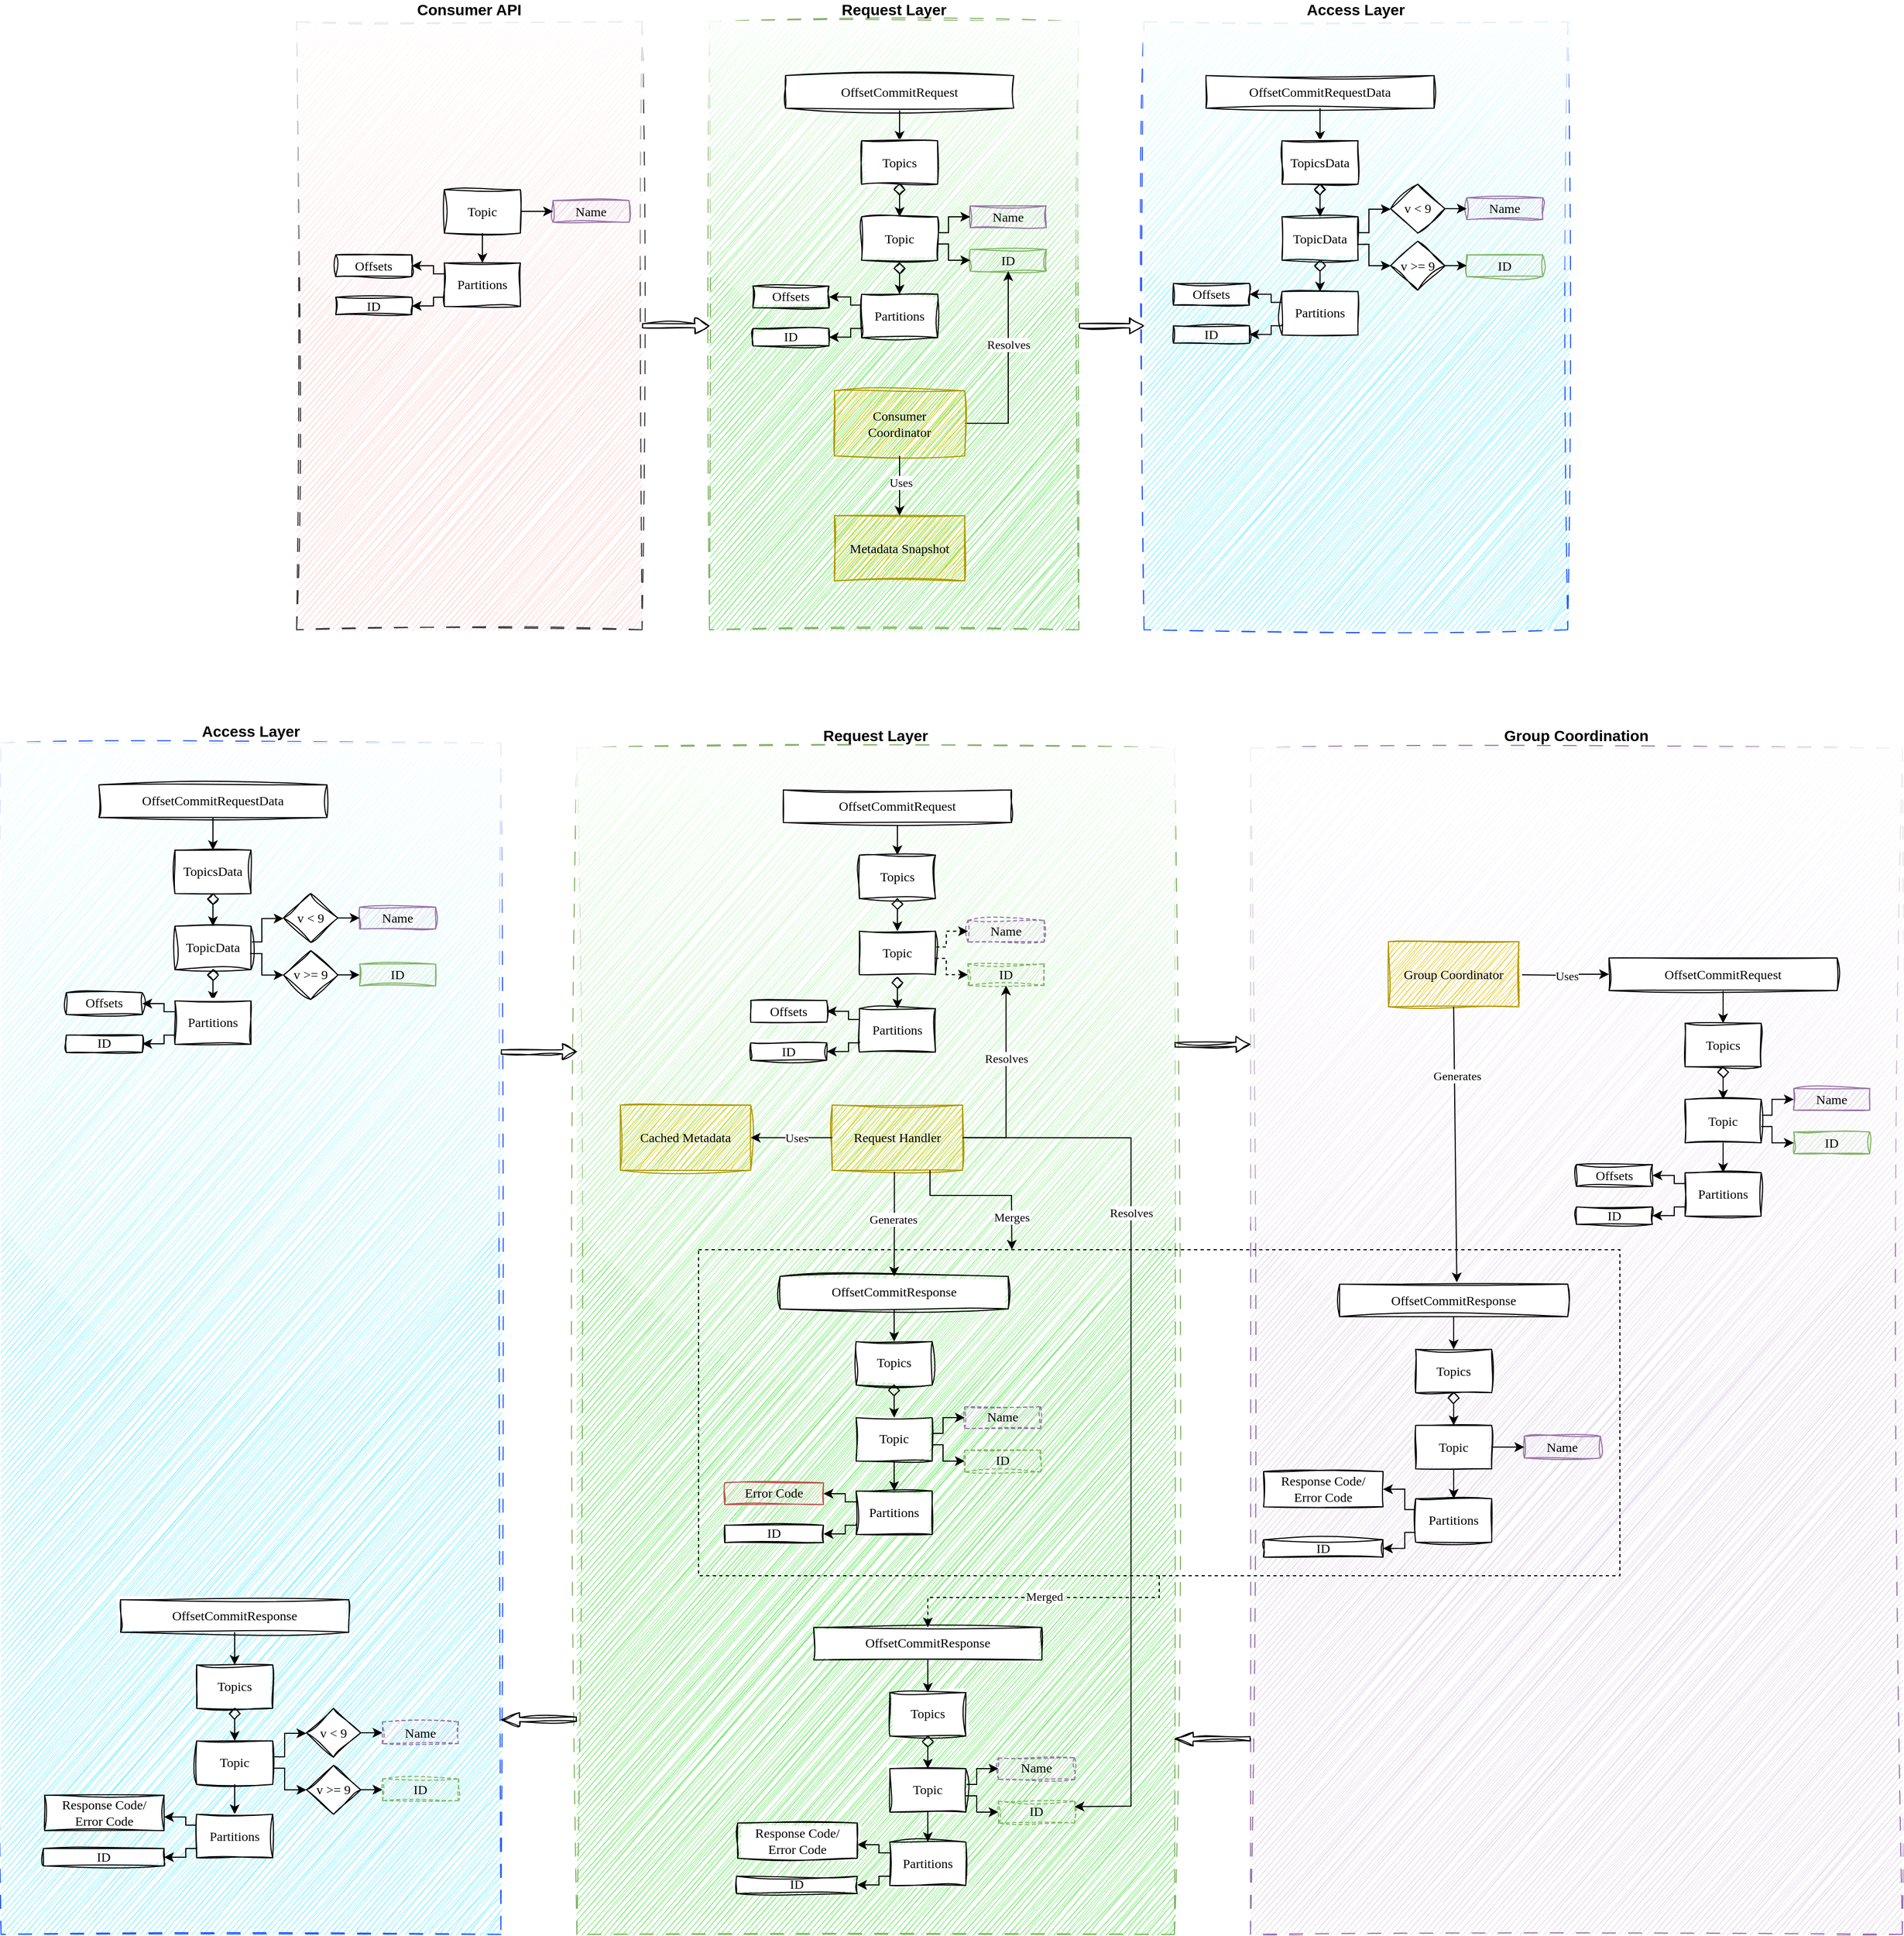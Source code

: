 <mxfile version="21.0.2" type="device"><diagram name="Page-1" id="Q6nKYoZZ_HjSZ1nfGJtK"><mxGraphModel dx="4763" dy="1652" grid="1" gridSize="10" guides="1" tooltips="1" connect="1" arrows="1" fold="1" page="1" pageScale="1" pageWidth="827" pageHeight="1169" math="0" shadow="0"><root><mxCell id="0"/><mxCell id="1" parent="0"/><mxCell id="F_lzlUgT26V5xnql6V27-473" value="&lt;b style=&quot;font-size: 14px;&quot;&gt;Consumer API&lt;/b&gt;" style="rounded=0;whiteSpace=wrap;html=1;fillColor=#ffcccc;glass=1;sketch=1;curveFitting=1;jiggle=2;labelPosition=center;verticalLabelPosition=top;align=center;verticalAlign=bottom;strokeColor=#36393d;fontSize=14;dashed=1;dashPattern=12 12;" vertex="1" parent="1"><mxGeometry x="-1438" y="180" width="318" height="559.53" as="geometry"/></mxCell><mxCell id="F_lzlUgT26V5xnql6V27-472" value="&lt;b style=&quot;font-size: 14px;&quot;&gt;Request Layer&lt;/b&gt;" style="rounded=0;whiteSpace=wrap;html=1;fillColor=#60e859;glass=1;sketch=1;curveFitting=1;jiggle=2;labelPosition=center;verticalLabelPosition=top;align=center;verticalAlign=bottom;strokeColor=#82b366;fontSize=14;dashed=1;dashPattern=12 12;" vertex="1" parent="1"><mxGeometry x="-1058" y="180" width="340" height="559.53" as="geometry"/></mxCell><mxCell id="F_lzlUgT26V5xnql6V27-470" value="&lt;b style=&quot;font-size: 14px;&quot;&gt;Access Layer&lt;/b&gt;" style="rounded=0;whiteSpace=wrap;html=1;fillColor=#73F1FF;glass=1;sketch=1;curveFitting=1;jiggle=2;labelPosition=center;verticalLabelPosition=top;align=center;verticalAlign=bottom;strokeColor=#2659FF;fontSize=14;dashed=1;dashPattern=12 12;" vertex="1" parent="1"><mxGeometry x="-658" y="180" width="390" height="559.53" as="geometry"/></mxCell><mxCell id="F_lzlUgT26V5xnql6V27-456" value="&lt;b style=&quot;font-size: 14px;&quot;&gt;&lt;font style=&quot;font-size: 14px;&quot;&gt;Group Coordination&lt;/font&gt;&lt;/b&gt;" style="rounded=0;whiteSpace=wrap;html=1;fillColor=#e1d5e7;glass=1;sketch=1;curveFitting=1;jiggle=2;labelPosition=center;verticalLabelPosition=top;align=center;verticalAlign=bottom;strokeColor=#9673a6;fillStyle=hachure;fontSize=14;dashed=1;dashPattern=12 12;" vertex="1" parent="1"><mxGeometry x="-560" y="848.25" width="600" height="1091.75" as="geometry"/></mxCell><mxCell id="F_lzlUgT26V5xnql6V27-449" value="&lt;b style=&quot;font-size: 14px;&quot;&gt;Request Layer&lt;/b&gt;" style="rounded=0;whiteSpace=wrap;html=1;fillColor=#60e859;glass=1;sketch=1;curveFitting=1;jiggle=2;labelPosition=center;verticalLabelPosition=top;align=center;verticalAlign=bottom;strokeColor=#82b366;fontSize=14;dashed=1;dashPattern=12 12;" vertex="1" parent="1"><mxGeometry x="-1180" y="848.25" width="550" height="1091.75" as="geometry"/></mxCell><mxCell id="F_lzlUgT26V5xnql6V27-447" value="&lt;b style=&quot;font-size: 14px;&quot;&gt;Access Layer&lt;/b&gt;" style="rounded=0;whiteSpace=wrap;html=1;fillColor=#73F1FF;glass=1;sketch=1;curveFitting=1;jiggle=2;labelPosition=center;verticalLabelPosition=top;align=center;verticalAlign=bottom;strokeColor=#2659FF;fontSize=14;dashed=1;dashPattern=12 12;" vertex="1" parent="1"><mxGeometry x="-1710" y="843.6" width="460" height="1096.4" as="geometry"/></mxCell><mxCell id="F_lzlUgT26V5xnql6V27-15" value="" style="edgeStyle=orthogonalEdgeStyle;rounded=0;orthogonalLoop=1;jettySize=auto;html=1;" edge="1" parent="1" source="F_lzlUgT26V5xnql6V27-1" target="F_lzlUgT26V5xnql6V27-10"><mxGeometry relative="1" as="geometry"/></mxCell><mxCell id="F_lzlUgT26V5xnql6V27-1" value="OffsetCommitRequest" style="rounded=0;whiteSpace=wrap;html=1;sketch=1;curveFitting=1;jiggle=2;fontFamily=Comic Sans MS;" vertex="1" parent="1"><mxGeometry x="-988" y="229.53" width="210" height="30" as="geometry"/></mxCell><mxCell id="F_lzlUgT26V5xnql6V27-7" value="" style="endArrow=none;html=1;rounded=0;entryX=0.5;entryY=1;entryDx=0;entryDy=0;sketch=1;curveFitting=1;jiggle=2;fontFamily=Comic Sans MS;exitX=0.5;exitY=1;exitDx=0;exitDy=0;" edge="1" parent="1" source="F_lzlUgT26V5xnql6V27-1" target="F_lzlUgT26V5xnql6V27-1"><mxGeometry width="50" height="50" relative="1" as="geometry"><mxPoint x="-883" y="289.53" as="sourcePoint"/><mxPoint x="-618" y="539.53" as="targetPoint"/><Array as="points"/></mxGeometry></mxCell><mxCell id="F_lzlUgT26V5xnql6V27-10" value="Topics" style="rounded=0;whiteSpace=wrap;html=1;sketch=1;curveFitting=1;jiggle=2;fontFamily=Comic Sans MS;" vertex="1" parent="1"><mxGeometry x="-918" y="289.53" width="70" height="40" as="geometry"/></mxCell><mxCell id="F_lzlUgT26V5xnql6V27-17" value="Topic" style="rounded=0;whiteSpace=wrap;html=1;sketch=1;curveFitting=1;jiggle=2;fontFamily=Comic Sans MS;" vertex="1" parent="1"><mxGeometry x="-918" y="359.53" width="70" height="40" as="geometry"/></mxCell><mxCell id="F_lzlUgT26V5xnql6V27-9" value="" style="rhombus;whiteSpace=wrap;html=1;fillColor=none;sketch=1;curveFitting=1;jiggle=2;fontFamily=Comic Sans MS;" vertex="1" parent="1"><mxGeometry x="-888" y="329.53" width="10" height="10" as="geometry"/></mxCell><mxCell id="F_lzlUgT26V5xnql6V27-23" value="" style="edgeStyle=orthogonalEdgeStyle;rounded=0;orthogonalLoop=1;jettySize=auto;html=1;exitX=0.5;exitY=1;exitDx=0;exitDy=0;entryX=0.5;entryY=0;entryDx=0;entryDy=0;" edge="1" parent="1" source="F_lzlUgT26V5xnql6V27-9" target="F_lzlUgT26V5xnql6V27-17"><mxGeometry relative="1" as="geometry"><mxPoint x="-873" y="259.53" as="sourcePoint"/><mxPoint x="-873" y="279.53" as="targetPoint"/></mxGeometry></mxCell><mxCell id="F_lzlUgT26V5xnql6V27-24" value="Name" style="rounded=0;whiteSpace=wrap;html=1;sketch=1;curveFitting=1;jiggle=2;fontFamily=Comic Sans MS;fillColor=#e1d5e7;strokeColor=#9673a6;" vertex="1" parent="1"><mxGeometry x="-818" y="349.53" width="70" height="20" as="geometry"/></mxCell><mxCell id="F_lzlUgT26V5xnql6V27-25" value="ID" style="rounded=0;whiteSpace=wrap;html=1;sketch=1;curveFitting=1;jiggle=2;fontFamily=Comic Sans MS;fillColor=#d5e8d4;strokeColor=#82b366;" vertex="1" parent="1"><mxGeometry x="-818" y="389.53" width="70" height="20" as="geometry"/></mxCell><mxCell id="F_lzlUgT26V5xnql6V27-26" value="Offsets" style="rounded=0;whiteSpace=wrap;html=1;sketch=1;curveFitting=1;jiggle=2;fontFamily=Comic Sans MS;" vertex="1" parent="1"><mxGeometry x="-1018" y="423.28" width="70" height="20" as="geometry"/></mxCell><mxCell id="F_lzlUgT26V5xnql6V27-28" value="" style="edgeStyle=orthogonalEdgeStyle;rounded=0;orthogonalLoop=1;jettySize=auto;html=1;exitX=1.01;exitY=0.326;exitDx=0;exitDy=0;entryX=0;entryY=0.5;entryDx=0;entryDy=0;exitPerimeter=0;" edge="1" parent="1" target="F_lzlUgT26V5xnql6V27-24"><mxGeometry relative="1" as="geometry"><mxPoint x="-847.3" y="374.09" as="sourcePoint"/><mxPoint x="-873" y="274.53" as="targetPoint"/><Array as="points"><mxPoint x="-838" y="374.53"/><mxPoint x="-838" y="359.53"/></Array></mxGeometry></mxCell><mxCell id="F_lzlUgT26V5xnql6V27-29" value="" style="edgeStyle=orthogonalEdgeStyle;rounded=0;orthogonalLoop=1;jettySize=auto;html=1;exitX=1;exitY=0.75;exitDx=0;exitDy=0;entryX=0;entryY=0.5;entryDx=0;entryDy=0;" edge="1" parent="1" target="F_lzlUgT26V5xnql6V27-25"><mxGeometry relative="1" as="geometry"><mxPoint x="-848" y="384.53" as="sourcePoint"/><mxPoint x="-818" y="384.41" as="targetPoint"/><Array as="points"><mxPoint x="-838" y="384.53"/><mxPoint x="-838" y="399.53"/></Array></mxGeometry></mxCell><mxCell id="F_lzlUgT26V5xnql6V27-30" value="" style="edgeStyle=orthogonalEdgeStyle;rounded=0;orthogonalLoop=1;jettySize=auto;html=1;entryX=0.5;entryY=0;entryDx=0;entryDy=0;exitX=0.5;exitY=1;exitDx=0;exitDy=0;" edge="1" parent="1" source="F_lzlUgT26V5xnql6V27-228" target="F_lzlUgT26V5xnql6V27-63"><mxGeometry relative="1" as="geometry"><mxPoint x="-883" y="415.78" as="sourcePoint"/><mxPoint x="-788.7" y="463.72" as="targetPoint"/></mxGeometry></mxCell><mxCell id="F_lzlUgT26V5xnql6V27-31" value="" style="edgeStyle=orthogonalEdgeStyle;rounded=0;orthogonalLoop=1;jettySize=auto;html=1;" edge="1" parent="1" source="F_lzlUgT26V5xnql6V27-32" target="F_lzlUgT26V5xnql6V27-34"><mxGeometry relative="1" as="geometry"/></mxCell><mxCell id="F_lzlUgT26V5xnql6V27-32" value="OffsetCommitRequestData" style="rounded=0;whiteSpace=wrap;html=1;sketch=1;curveFitting=1;jiggle=2;fontFamily=Comic Sans MS;" vertex="1" parent="1"><mxGeometry x="-601" y="229.53" width="210" height="30" as="geometry"/></mxCell><mxCell id="F_lzlUgT26V5xnql6V27-33" value="" style="endArrow=none;html=1;rounded=0;entryX=0.5;entryY=1;entryDx=0;entryDy=0;sketch=1;curveFitting=1;jiggle=2;fontFamily=Comic Sans MS;exitX=0.5;exitY=1;exitDx=0;exitDy=0;" edge="1" parent="1" source="F_lzlUgT26V5xnql6V27-32" target="F_lzlUgT26V5xnql6V27-32"><mxGeometry width="50" height="50" relative="1" as="geometry"><mxPoint x="-496" y="289.53" as="sourcePoint"/><mxPoint x="-231" y="539.53" as="targetPoint"/><Array as="points"/></mxGeometry></mxCell><mxCell id="F_lzlUgT26V5xnql6V27-34" value="TopicsData" style="rounded=0;whiteSpace=wrap;html=1;sketch=1;curveFitting=1;jiggle=2;fontFamily=Comic Sans MS;" vertex="1" parent="1"><mxGeometry x="-531" y="289.53" width="70" height="40" as="geometry"/></mxCell><mxCell id="F_lzlUgT26V5xnql6V27-35" value="TopicData" style="rounded=0;whiteSpace=wrap;html=1;sketch=1;curveFitting=1;jiggle=2;fontFamily=Comic Sans MS;" vertex="1" parent="1"><mxGeometry x="-531" y="359.53" width="70" height="40" as="geometry"/></mxCell><mxCell id="F_lzlUgT26V5xnql6V27-36" value="" style="rhombus;whiteSpace=wrap;html=1;fillColor=none;sketch=1;curveFitting=1;jiggle=2;fontFamily=Comic Sans MS;" vertex="1" parent="1"><mxGeometry x="-501" y="329.53" width="10" height="10" as="geometry"/></mxCell><mxCell id="F_lzlUgT26V5xnql6V27-37" value="" style="edgeStyle=orthogonalEdgeStyle;rounded=0;orthogonalLoop=1;jettySize=auto;html=1;exitX=0.5;exitY=1;exitDx=0;exitDy=0;entryX=0.5;entryY=0;entryDx=0;entryDy=0;" edge="1" parent="1" source="F_lzlUgT26V5xnql6V27-36" target="F_lzlUgT26V5xnql6V27-35"><mxGeometry relative="1" as="geometry"><mxPoint x="-486" y="259.53" as="sourcePoint"/><mxPoint x="-486" y="279.53" as="targetPoint"/></mxGeometry></mxCell><mxCell id="F_lzlUgT26V5xnql6V27-38" value="Name" style="rounded=0;whiteSpace=wrap;html=1;sketch=1;curveFitting=1;jiggle=2;fontFamily=Comic Sans MS;fillColor=#e1d5e7;strokeColor=#9673a6;" vertex="1" parent="1"><mxGeometry x="-361" y="342.03" width="70" height="20" as="geometry"/></mxCell><mxCell id="F_lzlUgT26V5xnql6V27-39" value="ID" style="rounded=0;whiteSpace=wrap;html=1;sketch=1;curveFitting=1;jiggle=2;fontFamily=Comic Sans MS;fillColor=#d5e8d4;strokeColor=#82b366;" vertex="1" parent="1"><mxGeometry x="-361" y="394.53" width="70" height="20" as="geometry"/></mxCell><mxCell id="F_lzlUgT26V5xnql6V27-41" value="" style="edgeStyle=orthogonalEdgeStyle;rounded=0;orthogonalLoop=1;jettySize=auto;html=1;exitX=1.01;exitY=0.326;exitDx=0;exitDy=0;exitPerimeter=0;entryX=0;entryY=0.5;entryDx=0;entryDy=0;" edge="1" parent="1" target="F_lzlUgT26V5xnql6V27-45"><mxGeometry relative="1" as="geometry"><mxPoint x="-460.3" y="374.09" as="sourcePoint"/><mxPoint x="-421" y="359.53" as="targetPoint"/><Array as="points"><mxPoint x="-451" y="374.53"/><mxPoint x="-451" y="352.53"/><mxPoint x="-431" y="352.53"/></Array></mxGeometry></mxCell><mxCell id="F_lzlUgT26V5xnql6V27-45" value="v &amp;lt; 9" style="rhombus;whiteSpace=wrap;html=1;gradientColor=none;sketch=1;curveFitting=1;jiggle=2;fontFamily=Comic Sans MS;" vertex="1" parent="1"><mxGeometry x="-431" y="329.53" width="50" height="45" as="geometry"/></mxCell><mxCell id="F_lzlUgT26V5xnql6V27-46" value="v &amp;gt;= 9" style="rhombus;whiteSpace=wrap;html=1;gradientColor=none;sketch=1;curveFitting=1;jiggle=2;fontFamily=Comic Sans MS;" vertex="1" parent="1"><mxGeometry x="-431" y="382.03" width="50" height="45" as="geometry"/></mxCell><mxCell id="F_lzlUgT26V5xnql6V27-47" value="" style="edgeStyle=orthogonalEdgeStyle;rounded=0;orthogonalLoop=1;jettySize=auto;html=1;exitX=1;exitY=0.5;exitDx=0;exitDy=0;entryX=0;entryY=0.5;entryDx=0;entryDy=0;" edge="1" parent="1" source="F_lzlUgT26V5xnql6V27-45" target="F_lzlUgT26V5xnql6V27-38"><mxGeometry relative="1" as="geometry"><mxPoint x="-851" y="389.53" as="sourcePoint"/><mxPoint x="-881" y="389.53" as="targetPoint"/></mxGeometry></mxCell><mxCell id="F_lzlUgT26V5xnql6V27-48" value="" style="edgeStyle=orthogonalEdgeStyle;rounded=0;orthogonalLoop=1;jettySize=auto;html=1;exitX=0.988;exitY=0.633;exitDx=0;exitDy=0;exitPerimeter=0;entryX=0;entryY=0.5;entryDx=0;entryDy=0;" edge="1" parent="1" source="F_lzlUgT26V5xnql6V27-35" target="F_lzlUgT26V5xnql6V27-46"><mxGeometry relative="1" as="geometry"><mxPoint x="-450.3" y="384.09" as="sourcePoint"/><mxPoint x="-421" y="362.53" as="targetPoint"/><Array as="points"><mxPoint x="-451" y="384.53"/><mxPoint x="-451" y="404.53"/></Array></mxGeometry></mxCell><mxCell id="F_lzlUgT26V5xnql6V27-49" value="" style="edgeStyle=orthogonalEdgeStyle;rounded=0;orthogonalLoop=1;jettySize=auto;html=1;exitX=1;exitY=0.5;exitDx=0;exitDy=0;entryX=0;entryY=0.5;entryDx=0;entryDy=0;" edge="1" parent="1"><mxGeometry relative="1" as="geometry"><mxPoint x="-381" y="404.41" as="sourcePoint"/><mxPoint x="-361" y="404.41" as="targetPoint"/></mxGeometry></mxCell><mxCell id="F_lzlUgT26V5xnql6V27-52" value="" style="endArrow=none;html=1;rounded=0;entryX=0.5;entryY=1;entryDx=0;entryDy=0;sketch=1;curveFitting=1;jiggle=2;fontFamily=Comic Sans MS;exitX=0.5;exitY=1;exitDx=0;exitDy=0;" edge="1" parent="1"><mxGeometry width="50" height="50" relative="1" as="geometry"><mxPoint x="-1237" y="309.53" as="sourcePoint"/><mxPoint x="-1237" y="309.53" as="targetPoint"/><Array as="points"/></mxGeometry></mxCell><mxCell id="F_lzlUgT26V5xnql6V27-63" value="Partitions" style="rounded=0;whiteSpace=wrap;html=1;sketch=1;curveFitting=1;jiggle=2;fontFamily=Comic Sans MS;" vertex="1" parent="1"><mxGeometry x="-918" y="430.78" width="70" height="40" as="geometry"/></mxCell><mxCell id="F_lzlUgT26V5xnql6V27-64" value="ID" style="rounded=0;whiteSpace=wrap;html=1;sketch=1;curveFitting=1;jiggle=2;fontFamily=Comic Sans MS;" vertex="1" parent="1"><mxGeometry x="-1018" y="462.28" width="70" height="16" as="geometry"/></mxCell><mxCell id="F_lzlUgT26V5xnql6V27-65" value="" style="edgeStyle=orthogonalEdgeStyle;rounded=0;orthogonalLoop=1;jettySize=auto;html=1;exitX=0;exitY=0.25;exitDx=0;exitDy=0;entryX=1;entryY=0.5;entryDx=0;entryDy=0;" edge="1" parent="1" source="F_lzlUgT26V5xnql6V27-63" target="F_lzlUgT26V5xnql6V27-26"><mxGeometry relative="1" as="geometry"><mxPoint x="-1228" y="383.28" as="sourcePoint"/><mxPoint x="-1258" y="383.28" as="targetPoint"/><Array as="points"><mxPoint x="-928" y="441.28"/><mxPoint x="-928" y="433.28"/></Array></mxGeometry></mxCell><mxCell id="F_lzlUgT26V5xnql6V27-68" value="" style="edgeStyle=orthogonalEdgeStyle;rounded=0;orthogonalLoop=1;jettySize=auto;html=1;exitX=0;exitY=0.75;exitDx=0;exitDy=0;entryX=1;entryY=0.5;entryDx=0;entryDy=0;" edge="1" parent="1" source="F_lzlUgT26V5xnql6V27-63" target="F_lzlUgT26V5xnql6V27-64"><mxGeometry relative="1" as="geometry"><mxPoint x="-918" y="462.28" as="sourcePoint"/><mxPoint x="-948" y="454.28" as="targetPoint"/><Array as="points"><mxPoint x="-918" y="462.28"/><mxPoint x="-928" y="462.28"/><mxPoint x="-928" y="470.28"/></Array></mxGeometry></mxCell><mxCell id="F_lzlUgT26V5xnql6V27-86" value="Topic" style="rounded=0;whiteSpace=wrap;html=1;sketch=1;curveFitting=1;jiggle=2;fontFamily=Comic Sans MS;" vertex="1" parent="1"><mxGeometry x="-1302" y="334.53" width="70" height="40" as="geometry"/></mxCell><mxCell id="F_lzlUgT26V5xnql6V27-88" value="Name" style="rounded=0;whiteSpace=wrap;html=1;sketch=1;curveFitting=1;jiggle=2;fontFamily=Comic Sans MS;fillColor=#e1d5e7;strokeColor=#9673a6;" vertex="1" parent="1"><mxGeometry x="-1202" y="344.53" width="70" height="20" as="geometry"/></mxCell><mxCell id="F_lzlUgT26V5xnql6V27-90" value="Offsets" style="rounded=0;whiteSpace=wrap;html=1;sketch=1;curveFitting=1;jiggle=2;fontFamily=Comic Sans MS;" vertex="1" parent="1"><mxGeometry x="-1402" y="394.53" width="70" height="20" as="geometry"/></mxCell><mxCell id="F_lzlUgT26V5xnql6V27-91" value="" style="edgeStyle=orthogonalEdgeStyle;rounded=0;orthogonalLoop=1;jettySize=auto;html=1;exitX=1;exitY=0.5;exitDx=0;exitDy=0;entryX=0;entryY=0.5;entryDx=0;entryDy=0;" edge="1" parent="1" target="F_lzlUgT26V5xnql6V27-88" source="F_lzlUgT26V5xnql6V27-86"><mxGeometry relative="1" as="geometry"><mxPoint x="-1231.3" y="349.09" as="sourcePoint"/><mxPoint x="-1257" y="249.53" as="targetPoint"/><Array as="points"><mxPoint x="-1222" y="354.53"/><mxPoint x="-1222" y="354.53"/></Array></mxGeometry></mxCell><mxCell id="F_lzlUgT26V5xnql6V27-93" value="" style="edgeStyle=orthogonalEdgeStyle;rounded=0;orthogonalLoop=1;jettySize=auto;html=1;exitX=0.5;exitY=1;exitDx=0;exitDy=0;entryX=0.5;entryY=0;entryDx=0;entryDy=0;" edge="1" parent="1" source="F_lzlUgT26V5xnql6V27-86" target="F_lzlUgT26V5xnql6V27-94"><mxGeometry relative="1" as="geometry"><mxPoint x="-1202" y="434.53" as="sourcePoint"/><mxPoint x="-1172.7" y="434.97" as="targetPoint"/></mxGeometry></mxCell><mxCell id="F_lzlUgT26V5xnql6V27-94" value="Partitions" style="rounded=0;whiteSpace=wrap;html=1;sketch=1;curveFitting=1;jiggle=2;fontFamily=Comic Sans MS;" vertex="1" parent="1"><mxGeometry x="-1302" y="402.03" width="70" height="40" as="geometry"/></mxCell><mxCell id="F_lzlUgT26V5xnql6V27-95" value="ID" style="rounded=0;whiteSpace=wrap;html=1;sketch=1;curveFitting=1;jiggle=2;fontFamily=Comic Sans MS;" vertex="1" parent="1"><mxGeometry x="-1402" y="433.53" width="70" height="16" as="geometry"/></mxCell><mxCell id="F_lzlUgT26V5xnql6V27-96" value="" style="edgeStyle=orthogonalEdgeStyle;rounded=0;orthogonalLoop=1;jettySize=auto;html=1;exitX=0;exitY=0.25;exitDx=0;exitDy=0;entryX=1;entryY=0.5;entryDx=0;entryDy=0;" edge="1" parent="1" source="F_lzlUgT26V5xnql6V27-94" target="F_lzlUgT26V5xnql6V27-90"><mxGeometry relative="1" as="geometry"><mxPoint x="-1612" y="354.53" as="sourcePoint"/><mxPoint x="-1642" y="354.53" as="targetPoint"/><Array as="points"><mxPoint x="-1312" y="412.53"/><mxPoint x="-1312" y="404.53"/></Array></mxGeometry></mxCell><mxCell id="F_lzlUgT26V5xnql6V27-97" value="" style="edgeStyle=orthogonalEdgeStyle;rounded=0;orthogonalLoop=1;jettySize=auto;html=1;exitX=0;exitY=0.75;exitDx=0;exitDy=0;entryX=1;entryY=0.5;entryDx=0;entryDy=0;" edge="1" parent="1" source="F_lzlUgT26V5xnql6V27-94" target="F_lzlUgT26V5xnql6V27-95"><mxGeometry relative="1" as="geometry"><mxPoint x="-1302" y="433.53" as="sourcePoint"/><mxPoint x="-1332" y="425.53" as="targetPoint"/><Array as="points"><mxPoint x="-1302" y="433.53"/><mxPoint x="-1312" y="433.53"/><mxPoint x="-1312" y="441.53"/></Array></mxGeometry></mxCell><mxCell id="F_lzlUgT26V5xnql6V27-99" value="Metadata Snapshot" style="rounded=0;whiteSpace=wrap;html=1;sketch=1;curveFitting=1;jiggle=2;fontFamily=Comic Sans MS;fillColor=#e3c800;fontColor=#000000;strokeColor=#B09500;" vertex="1" parent="1"><mxGeometry x="-943" y="634.53" width="120" height="60" as="geometry"/></mxCell><mxCell id="F_lzlUgT26V5xnql6V27-100" value="" style="endArrow=classic;html=1;rounded=0;entryX=0.5;entryY=1;entryDx=0;entryDy=0;exitX=1;exitY=0.5;exitDx=0;exitDy=0;" edge="1" parent="1" source="F_lzlUgT26V5xnql6V27-102" target="F_lzlUgT26V5xnql6V27-25"><mxGeometry width="50" height="50" relative="1" as="geometry"><mxPoint x="-848" y="379.53" as="sourcePoint"/><mxPoint x="-798" y="329.53" as="targetPoint"/><Array as="points"><mxPoint x="-783" y="549.53"/></Array></mxGeometry></mxCell><mxCell id="F_lzlUgT26V5xnql6V27-101" value="&lt;font face=&quot;Comic Sans MS&quot;&gt;Resolves&lt;/font&gt;" style="edgeLabel;html=1;align=center;verticalAlign=middle;resizable=0;points=[];" vertex="1" connectable="0" parent="F_lzlUgT26V5xnql6V27-100"><mxGeometry x="0.588" relative="1" as="geometry"><mxPoint y="30" as="offset"/></mxGeometry></mxCell><mxCell id="F_lzlUgT26V5xnql6V27-102" value="Consumer&lt;br&gt;Coordinator" style="rounded=0;whiteSpace=wrap;html=1;sketch=1;curveFitting=1;jiggle=2;fontFamily=Comic Sans MS;fillColor=#e3c800;strokeColor=#B09500;fontColor=#000000;" vertex="1" parent="1"><mxGeometry x="-943" y="519.53" width="120" height="60" as="geometry"/></mxCell><mxCell id="F_lzlUgT26V5xnql6V27-106" value="" style="edgeStyle=orthogonalEdgeStyle;rounded=0;orthogonalLoop=1;jettySize=auto;html=1;exitX=0.5;exitY=1;exitDx=0;exitDy=0;entryX=0.5;entryY=0;entryDx=0;entryDy=0;" edge="1" parent="1" source="F_lzlUgT26V5xnql6V27-102" target="F_lzlUgT26V5xnql6V27-99"><mxGeometry relative="1" as="geometry"><mxPoint x="-1223" y="319.53" as="sourcePoint"/><mxPoint x="-1223" y="347.53" as="targetPoint"/></mxGeometry></mxCell><mxCell id="F_lzlUgT26V5xnql6V27-107" value="&lt;font face=&quot;Comic Sans MS&quot;&gt;Uses&lt;/font&gt;" style="edgeLabel;html=1;align=center;verticalAlign=middle;resizable=0;points=[];" vertex="1" connectable="0" parent="F_lzlUgT26V5xnql6V27-106"><mxGeometry x="-0.123" y="1" relative="1" as="geometry"><mxPoint as="offset"/></mxGeometry></mxCell><mxCell id="F_lzlUgT26V5xnql6V27-208" value="Topics" style="rounded=0;whiteSpace=wrap;html=1;sketch=1;curveFitting=1;jiggle=2;fontFamily=Comic Sans MS;" vertex="1" parent="1"><mxGeometry x="-160" y="1101.63" width="70" height="40" as="geometry"/></mxCell><mxCell id="F_lzlUgT26V5xnql6V27-209" value="Topic" style="rounded=0;whiteSpace=wrap;html=1;sketch=1;curveFitting=1;jiggle=2;fontFamily=Comic Sans MS;" vertex="1" parent="1"><mxGeometry x="-160" y="1171.63" width="70" height="40" as="geometry"/></mxCell><mxCell id="F_lzlUgT26V5xnql6V27-210" value="" style="rhombus;whiteSpace=wrap;html=1;fillColor=none;sketch=1;curveFitting=1;jiggle=2;fontFamily=Comic Sans MS;" vertex="1" parent="1"><mxGeometry x="-130" y="1141.63" width="10" height="10" as="geometry"/></mxCell><mxCell id="F_lzlUgT26V5xnql6V27-211" value="" style="edgeStyle=orthogonalEdgeStyle;rounded=0;orthogonalLoop=1;jettySize=auto;html=1;exitX=0.5;exitY=1;exitDx=0;exitDy=0;entryX=0.5;entryY=0;entryDx=0;entryDy=0;" edge="1" parent="1" source="F_lzlUgT26V5xnql6V27-210" target="F_lzlUgT26V5xnql6V27-209"><mxGeometry relative="1" as="geometry"><mxPoint x="-115" y="1071.63" as="sourcePoint"/><mxPoint x="-115" y="1091.63" as="targetPoint"/></mxGeometry></mxCell><mxCell id="F_lzlUgT26V5xnql6V27-214" value="Offsets" style="rounded=0;whiteSpace=wrap;html=1;sketch=1;curveFitting=1;jiggle=2;fontFamily=Comic Sans MS;" vertex="1" parent="1"><mxGeometry x="-260" y="1231.63" width="70" height="20" as="geometry"/></mxCell><mxCell id="F_lzlUgT26V5xnql6V27-217" value="" style="edgeStyle=orthogonalEdgeStyle;rounded=0;orthogonalLoop=1;jettySize=auto;html=1;exitX=0.5;exitY=1;exitDx=0;exitDy=0;entryX=0.5;entryY=0;entryDx=0;entryDy=0;" edge="1" parent="1" source="F_lzlUgT26V5xnql6V27-209" target="F_lzlUgT26V5xnql6V27-218"><mxGeometry relative="1" as="geometry"><mxPoint x="-60" y="1271.63" as="sourcePoint"/><mxPoint x="-30.7" y="1272.07" as="targetPoint"/></mxGeometry></mxCell><mxCell id="F_lzlUgT26V5xnql6V27-218" value="Partitions" style="rounded=0;whiteSpace=wrap;html=1;sketch=1;curveFitting=1;jiggle=2;fontFamily=Comic Sans MS;" vertex="1" parent="1"><mxGeometry x="-160" y="1239.13" width="70" height="40" as="geometry"/></mxCell><mxCell id="F_lzlUgT26V5xnql6V27-219" value="ID" style="rounded=0;whiteSpace=wrap;html=1;sketch=1;curveFitting=1;jiggle=2;fontFamily=Comic Sans MS;" vertex="1" parent="1"><mxGeometry x="-260" y="1270.63" width="70" height="16" as="geometry"/></mxCell><mxCell id="F_lzlUgT26V5xnql6V27-220" value="" style="edgeStyle=orthogonalEdgeStyle;rounded=0;orthogonalLoop=1;jettySize=auto;html=1;exitX=0;exitY=0.25;exitDx=0;exitDy=0;entryX=1;entryY=0.5;entryDx=0;entryDy=0;" edge="1" parent="1" source="F_lzlUgT26V5xnql6V27-218" target="F_lzlUgT26V5xnql6V27-214"><mxGeometry relative="1" as="geometry"><mxPoint x="-470" y="1191.63" as="sourcePoint"/><mxPoint x="-500" y="1191.63" as="targetPoint"/><Array as="points"><mxPoint x="-170" y="1249.63"/><mxPoint x="-170" y="1241.63"/></Array></mxGeometry></mxCell><mxCell id="F_lzlUgT26V5xnql6V27-221" value="" style="edgeStyle=orthogonalEdgeStyle;rounded=0;orthogonalLoop=1;jettySize=auto;html=1;exitX=0;exitY=0.75;exitDx=0;exitDy=0;entryX=1;entryY=0.5;entryDx=0;entryDy=0;" edge="1" parent="1" source="F_lzlUgT26V5xnql6V27-218" target="F_lzlUgT26V5xnql6V27-219"><mxGeometry relative="1" as="geometry"><mxPoint x="-160" y="1270.63" as="sourcePoint"/><mxPoint x="-190" y="1262.63" as="targetPoint"/><Array as="points"><mxPoint x="-160" y="1270.63"/><mxPoint x="-170" y="1270.63"/><mxPoint x="-170" y="1278.63"/></Array></mxGeometry></mxCell><mxCell id="F_lzlUgT26V5xnql6V27-228" value="" style="rhombus;whiteSpace=wrap;html=1;fillColor=none;sketch=1;curveFitting=1;jiggle=2;fontFamily=Comic Sans MS;" vertex="1" parent="1"><mxGeometry x="-888" y="402.03" width="10" height="10" as="geometry"/></mxCell><mxCell id="F_lzlUgT26V5xnql6V27-230" value="Offsets" style="rounded=0;whiteSpace=wrap;html=1;sketch=1;curveFitting=1;jiggle=2;fontFamily=Comic Sans MS;" vertex="1" parent="1"><mxGeometry x="-631" y="420.78" width="70" height="20" as="geometry"/></mxCell><mxCell id="F_lzlUgT26V5xnql6V27-231" value="" style="edgeStyle=orthogonalEdgeStyle;rounded=0;orthogonalLoop=1;jettySize=auto;html=1;entryX=0.5;entryY=0;entryDx=0;entryDy=0;exitX=0.5;exitY=1;exitDx=0;exitDy=0;" edge="1" parent="1" source="F_lzlUgT26V5xnql6V27-236" target="F_lzlUgT26V5xnql6V27-232"><mxGeometry relative="1" as="geometry"><mxPoint x="-496" y="413.28" as="sourcePoint"/><mxPoint x="-401.7" y="461.22" as="targetPoint"/></mxGeometry></mxCell><mxCell id="F_lzlUgT26V5xnql6V27-232" value="Partitions" style="rounded=0;whiteSpace=wrap;html=1;sketch=1;curveFitting=1;jiggle=2;fontFamily=Comic Sans MS;" vertex="1" parent="1"><mxGeometry x="-531" y="428.28" width="70" height="40" as="geometry"/></mxCell><mxCell id="F_lzlUgT26V5xnql6V27-233" value="ID" style="rounded=0;whiteSpace=wrap;html=1;sketch=1;curveFitting=1;jiggle=2;fontFamily=Comic Sans MS;" vertex="1" parent="1"><mxGeometry x="-631" y="459.78" width="70" height="16" as="geometry"/></mxCell><mxCell id="F_lzlUgT26V5xnql6V27-234" value="" style="edgeStyle=orthogonalEdgeStyle;rounded=0;orthogonalLoop=1;jettySize=auto;html=1;exitX=0;exitY=0.25;exitDx=0;exitDy=0;entryX=1;entryY=0.5;entryDx=0;entryDy=0;" edge="1" parent="1" source="F_lzlUgT26V5xnql6V27-232" target="F_lzlUgT26V5xnql6V27-230"><mxGeometry relative="1" as="geometry"><mxPoint x="-841" y="380.78" as="sourcePoint"/><mxPoint x="-871" y="380.78" as="targetPoint"/><Array as="points"><mxPoint x="-541" y="438.78"/><mxPoint x="-541" y="430.78"/></Array></mxGeometry></mxCell><mxCell id="F_lzlUgT26V5xnql6V27-235" value="" style="edgeStyle=orthogonalEdgeStyle;rounded=0;orthogonalLoop=1;jettySize=auto;html=1;exitX=0;exitY=0.75;exitDx=0;exitDy=0;entryX=1;entryY=0.5;entryDx=0;entryDy=0;" edge="1" parent="1" source="F_lzlUgT26V5xnql6V27-232" target="F_lzlUgT26V5xnql6V27-233"><mxGeometry relative="1" as="geometry"><mxPoint x="-531" y="459.78" as="sourcePoint"/><mxPoint x="-561" y="451.78" as="targetPoint"/><Array as="points"><mxPoint x="-531" y="459.78"/><mxPoint x="-541" y="459.78"/><mxPoint x="-541" y="467.78"/></Array></mxGeometry></mxCell><mxCell id="F_lzlUgT26V5xnql6V27-236" value="" style="rhombus;whiteSpace=wrap;html=1;fillColor=none;sketch=1;curveFitting=1;jiggle=2;fontFamily=Comic Sans MS;" vertex="1" parent="1"><mxGeometry x="-501" y="399.53" width="10" height="10" as="geometry"/></mxCell><mxCell id="F_lzlUgT26V5xnql6V27-237" value="" style="edgeStyle=orthogonalEdgeStyle;rounded=0;orthogonalLoop=1;jettySize=auto;html=1;" edge="1" parent="1" source="F_lzlUgT26V5xnql6V27-238" target="F_lzlUgT26V5xnql6V27-240"><mxGeometry relative="1" as="geometry"/></mxCell><mxCell id="F_lzlUgT26V5xnql6V27-238" value="OffsetCommitRequestData" style="rounded=0;whiteSpace=wrap;html=1;sketch=1;curveFitting=1;jiggle=2;fontFamily=Comic Sans MS;" vertex="1" parent="1"><mxGeometry x="-1620" y="882.22" width="210" height="30" as="geometry"/></mxCell><mxCell id="F_lzlUgT26V5xnql6V27-239" value="" style="endArrow=none;html=1;rounded=0;entryX=0.5;entryY=1;entryDx=0;entryDy=0;sketch=1;curveFitting=1;jiggle=2;fontFamily=Comic Sans MS;exitX=0.5;exitY=1;exitDx=0;exitDy=0;" edge="1" parent="1" source="F_lzlUgT26V5xnql6V27-238" target="F_lzlUgT26V5xnql6V27-238"><mxGeometry width="50" height="50" relative="1" as="geometry"><mxPoint x="-1515" y="942.22" as="sourcePoint"/><mxPoint x="-1250" y="1192.22" as="targetPoint"/><Array as="points"/></mxGeometry></mxCell><mxCell id="F_lzlUgT26V5xnql6V27-240" value="TopicsData" style="rounded=0;whiteSpace=wrap;html=1;sketch=1;curveFitting=1;jiggle=2;fontFamily=Comic Sans MS;" vertex="1" parent="1"><mxGeometry x="-1550" y="942.22" width="70" height="40" as="geometry"/></mxCell><mxCell id="F_lzlUgT26V5xnql6V27-241" value="TopicData" style="rounded=0;whiteSpace=wrap;html=1;sketch=1;curveFitting=1;jiggle=2;fontFamily=Comic Sans MS;" vertex="1" parent="1"><mxGeometry x="-1550" y="1012.22" width="70" height="40" as="geometry"/></mxCell><mxCell id="F_lzlUgT26V5xnql6V27-242" value="" style="rhombus;whiteSpace=wrap;html=1;fillColor=none;sketch=1;curveFitting=1;jiggle=2;fontFamily=Comic Sans MS;" vertex="1" parent="1"><mxGeometry x="-1520" y="982.22" width="10" height="10" as="geometry"/></mxCell><mxCell id="F_lzlUgT26V5xnql6V27-243" value="" style="edgeStyle=orthogonalEdgeStyle;rounded=0;orthogonalLoop=1;jettySize=auto;html=1;exitX=0.5;exitY=1;exitDx=0;exitDy=0;entryX=0.5;entryY=0;entryDx=0;entryDy=0;" edge="1" parent="1" source="F_lzlUgT26V5xnql6V27-242" target="F_lzlUgT26V5xnql6V27-241"><mxGeometry relative="1" as="geometry"><mxPoint x="-1505" y="912.22" as="sourcePoint"/><mxPoint x="-1505" y="932.22" as="targetPoint"/></mxGeometry></mxCell><mxCell id="F_lzlUgT26V5xnql6V27-244" value="Name" style="rounded=0;whiteSpace=wrap;html=1;sketch=1;curveFitting=1;jiggle=2;fontFamily=Comic Sans MS;fillColor=#e1d5e7;strokeColor=#9673a6;" vertex="1" parent="1"><mxGeometry x="-1380" y="994.72" width="70" height="20" as="geometry"/></mxCell><mxCell id="F_lzlUgT26V5xnql6V27-245" value="ID" style="rounded=0;whiteSpace=wrap;html=1;sketch=1;curveFitting=1;jiggle=2;fontFamily=Comic Sans MS;fillColor=#d5e8d4;strokeColor=#82b366;" vertex="1" parent="1"><mxGeometry x="-1380" y="1047.22" width="70" height="20" as="geometry"/></mxCell><mxCell id="F_lzlUgT26V5xnql6V27-246" value="" style="edgeStyle=orthogonalEdgeStyle;rounded=0;orthogonalLoop=1;jettySize=auto;html=1;exitX=1.01;exitY=0.326;exitDx=0;exitDy=0;exitPerimeter=0;entryX=0;entryY=0.5;entryDx=0;entryDy=0;" edge="1" parent="1" target="F_lzlUgT26V5xnql6V27-247"><mxGeometry relative="1" as="geometry"><mxPoint x="-1479.3" y="1026.78" as="sourcePoint"/><mxPoint x="-1440" y="1012.22" as="targetPoint"/><Array as="points"><mxPoint x="-1470" y="1027.22"/><mxPoint x="-1470" y="1005.22"/><mxPoint x="-1450" y="1005.22"/></Array></mxGeometry></mxCell><mxCell id="F_lzlUgT26V5xnql6V27-247" value="v &amp;lt; 9" style="rhombus;whiteSpace=wrap;html=1;gradientColor=none;sketch=1;curveFitting=1;jiggle=2;fontFamily=Comic Sans MS;" vertex="1" parent="1"><mxGeometry x="-1450" y="982.22" width="50" height="45" as="geometry"/></mxCell><mxCell id="F_lzlUgT26V5xnql6V27-248" value="v &amp;gt;= 9" style="rhombus;whiteSpace=wrap;html=1;gradientColor=none;sketch=1;curveFitting=1;jiggle=2;fontFamily=Comic Sans MS;" vertex="1" parent="1"><mxGeometry x="-1450" y="1034.72" width="50" height="45" as="geometry"/></mxCell><mxCell id="F_lzlUgT26V5xnql6V27-249" value="" style="edgeStyle=orthogonalEdgeStyle;rounded=0;orthogonalLoop=1;jettySize=auto;html=1;exitX=1;exitY=0.5;exitDx=0;exitDy=0;entryX=0;entryY=0.5;entryDx=0;entryDy=0;" edge="1" parent="1" source="F_lzlUgT26V5xnql6V27-247" target="F_lzlUgT26V5xnql6V27-244"><mxGeometry relative="1" as="geometry"><mxPoint x="-1870" y="1042.22" as="sourcePoint"/><mxPoint x="-1900" y="1042.22" as="targetPoint"/></mxGeometry></mxCell><mxCell id="F_lzlUgT26V5xnql6V27-250" value="" style="edgeStyle=orthogonalEdgeStyle;rounded=0;orthogonalLoop=1;jettySize=auto;html=1;exitX=0.988;exitY=0.633;exitDx=0;exitDy=0;exitPerimeter=0;entryX=0;entryY=0.5;entryDx=0;entryDy=0;" edge="1" parent="1" source="F_lzlUgT26V5xnql6V27-241" target="F_lzlUgT26V5xnql6V27-248"><mxGeometry relative="1" as="geometry"><mxPoint x="-1469.3" y="1036.78" as="sourcePoint"/><mxPoint x="-1440" y="1015.22" as="targetPoint"/><Array as="points"><mxPoint x="-1470" y="1037.22"/><mxPoint x="-1470" y="1057.22"/></Array></mxGeometry></mxCell><mxCell id="F_lzlUgT26V5xnql6V27-251" value="" style="edgeStyle=orthogonalEdgeStyle;rounded=0;orthogonalLoop=1;jettySize=auto;html=1;exitX=1;exitY=0.5;exitDx=0;exitDy=0;entryX=0;entryY=0.5;entryDx=0;entryDy=0;" edge="1" parent="1"><mxGeometry relative="1" as="geometry"><mxPoint x="-1400" y="1057.1" as="sourcePoint"/><mxPoint x="-1380" y="1057.1" as="targetPoint"/></mxGeometry></mxCell><mxCell id="F_lzlUgT26V5xnql6V27-252" value="Offsets" style="rounded=0;whiteSpace=wrap;html=1;sketch=1;curveFitting=1;jiggle=2;fontFamily=Comic Sans MS;" vertex="1" parent="1"><mxGeometry x="-1650" y="1073.47" width="70" height="20" as="geometry"/></mxCell><mxCell id="F_lzlUgT26V5xnql6V27-253" value="" style="edgeStyle=orthogonalEdgeStyle;rounded=0;orthogonalLoop=1;jettySize=auto;html=1;entryX=0.5;entryY=0;entryDx=0;entryDy=0;exitX=0.5;exitY=1;exitDx=0;exitDy=0;" edge="1" parent="1" source="F_lzlUgT26V5xnql6V27-258" target="F_lzlUgT26V5xnql6V27-254"><mxGeometry relative="1" as="geometry"><mxPoint x="-1515" y="1065.97" as="sourcePoint"/><mxPoint x="-1420.7" y="1113.91" as="targetPoint"/></mxGeometry></mxCell><mxCell id="F_lzlUgT26V5xnql6V27-254" value="Partitions" style="rounded=0;whiteSpace=wrap;html=1;sketch=1;curveFitting=1;jiggle=2;fontFamily=Comic Sans MS;" vertex="1" parent="1"><mxGeometry x="-1550" y="1080.97" width="70" height="40" as="geometry"/></mxCell><mxCell id="F_lzlUgT26V5xnql6V27-255" value="ID" style="rounded=0;whiteSpace=wrap;html=1;sketch=1;curveFitting=1;jiggle=2;fontFamily=Comic Sans MS;" vertex="1" parent="1"><mxGeometry x="-1650" y="1112.47" width="70" height="16" as="geometry"/></mxCell><mxCell id="F_lzlUgT26V5xnql6V27-256" value="" style="edgeStyle=orthogonalEdgeStyle;rounded=0;orthogonalLoop=1;jettySize=auto;html=1;exitX=0;exitY=0.25;exitDx=0;exitDy=0;entryX=1;entryY=0.5;entryDx=0;entryDy=0;" edge="1" parent="1" source="F_lzlUgT26V5xnql6V27-254" target="F_lzlUgT26V5xnql6V27-252"><mxGeometry relative="1" as="geometry"><mxPoint x="-1860" y="1033.47" as="sourcePoint"/><mxPoint x="-1890" y="1033.47" as="targetPoint"/><Array as="points"><mxPoint x="-1560" y="1091.47"/><mxPoint x="-1560" y="1083.47"/></Array></mxGeometry></mxCell><mxCell id="F_lzlUgT26V5xnql6V27-257" value="" style="edgeStyle=orthogonalEdgeStyle;rounded=0;orthogonalLoop=1;jettySize=auto;html=1;exitX=0;exitY=0.75;exitDx=0;exitDy=0;entryX=1;entryY=0.5;entryDx=0;entryDy=0;" edge="1" parent="1" source="F_lzlUgT26V5xnql6V27-254" target="F_lzlUgT26V5xnql6V27-255"><mxGeometry relative="1" as="geometry"><mxPoint x="-1550" y="1112.47" as="sourcePoint"/><mxPoint x="-1580" y="1104.47" as="targetPoint"/><Array as="points"><mxPoint x="-1550" y="1112.47"/><mxPoint x="-1560" y="1112.47"/><mxPoint x="-1560" y="1120.47"/></Array></mxGeometry></mxCell><mxCell id="F_lzlUgT26V5xnql6V27-258" value="" style="rhombus;whiteSpace=wrap;html=1;fillColor=none;sketch=1;curveFitting=1;jiggle=2;fontFamily=Comic Sans MS;" vertex="1" parent="1"><mxGeometry x="-1520" y="1052.22" width="10" height="10" as="geometry"/></mxCell><mxCell id="F_lzlUgT26V5xnql6V27-259" value="" style="edgeStyle=orthogonalEdgeStyle;rounded=0;orthogonalLoop=1;jettySize=auto;html=1;" edge="1" parent="1" source="F_lzlUgT26V5xnql6V27-260" target="F_lzlUgT26V5xnql6V27-262"><mxGeometry relative="1" as="geometry"/></mxCell><mxCell id="F_lzlUgT26V5xnql6V27-260" value="OffsetCommitRequest" style="rounded=0;whiteSpace=wrap;html=1;sketch=1;curveFitting=1;jiggle=2;fontFamily=Comic Sans MS;" vertex="1" parent="1"><mxGeometry x="-990" y="886.87" width="210" height="30" as="geometry"/></mxCell><mxCell id="F_lzlUgT26V5xnql6V27-261" value="" style="endArrow=none;html=1;rounded=0;entryX=0.5;entryY=1;entryDx=0;entryDy=0;sketch=1;curveFitting=1;jiggle=2;fontFamily=Comic Sans MS;exitX=0.5;exitY=1;exitDx=0;exitDy=0;" edge="1" parent="1" source="F_lzlUgT26V5xnql6V27-260" target="F_lzlUgT26V5xnql6V27-260"><mxGeometry width="50" height="50" relative="1" as="geometry"><mxPoint x="-885" y="946.87" as="sourcePoint"/><mxPoint x="-620" y="1196.87" as="targetPoint"/><Array as="points"/></mxGeometry></mxCell><mxCell id="F_lzlUgT26V5xnql6V27-262" value="Topics" style="rounded=0;whiteSpace=wrap;html=1;sketch=1;curveFitting=1;jiggle=2;fontFamily=Comic Sans MS;" vertex="1" parent="1"><mxGeometry x="-920" y="946.87" width="70" height="40" as="geometry"/></mxCell><mxCell id="F_lzlUgT26V5xnql6V27-263" value="Topic" style="rounded=0;whiteSpace=wrap;html=1;sketch=1;curveFitting=1;jiggle=2;fontFamily=Comic Sans MS;" vertex="1" parent="1"><mxGeometry x="-920" y="1016.87" width="70" height="40" as="geometry"/></mxCell><mxCell id="F_lzlUgT26V5xnql6V27-264" value="" style="rhombus;whiteSpace=wrap;html=1;fillColor=none;sketch=1;curveFitting=1;jiggle=2;fontFamily=Comic Sans MS;" vertex="1" parent="1"><mxGeometry x="-890" y="986.87" width="10" height="10" as="geometry"/></mxCell><mxCell id="F_lzlUgT26V5xnql6V27-265" value="" style="edgeStyle=orthogonalEdgeStyle;rounded=0;orthogonalLoop=1;jettySize=auto;html=1;exitX=0.5;exitY=1;exitDx=0;exitDy=0;entryX=0.5;entryY=0;entryDx=0;entryDy=0;" edge="1" parent="1" source="F_lzlUgT26V5xnql6V27-264" target="F_lzlUgT26V5xnql6V27-263"><mxGeometry relative="1" as="geometry"><mxPoint x="-875" y="916.87" as="sourcePoint"/><mxPoint x="-875" y="936.87" as="targetPoint"/></mxGeometry></mxCell><mxCell id="F_lzlUgT26V5xnql6V27-266" value="Name" style="rounded=0;whiteSpace=wrap;html=1;sketch=1;curveFitting=1;jiggle=2;fontFamily=Comic Sans MS;fillColor=#e1d5e7;strokeColor=#9673a6;dashed=1;" vertex="1" parent="1"><mxGeometry x="-820" y="1006.87" width="70" height="20" as="geometry"/></mxCell><mxCell id="F_lzlUgT26V5xnql6V27-267" value="ID" style="rounded=0;whiteSpace=wrap;html=1;sketch=1;curveFitting=1;jiggle=2;fontFamily=Comic Sans MS;fillColor=#d5e8d4;strokeColor=#82b366;dashed=1;" vertex="1" parent="1"><mxGeometry x="-820" y="1046.87" width="70" height="20" as="geometry"/></mxCell><mxCell id="F_lzlUgT26V5xnql6V27-268" value="Offsets" style="rounded=0;whiteSpace=wrap;html=1;sketch=1;curveFitting=1;jiggle=2;fontFamily=Comic Sans MS;" vertex="1" parent="1"><mxGeometry x="-1020" y="1080.62" width="70" height="20" as="geometry"/></mxCell><mxCell id="F_lzlUgT26V5xnql6V27-269" value="" style="edgeStyle=orthogonalEdgeStyle;rounded=0;orthogonalLoop=1;jettySize=auto;html=1;exitX=1.01;exitY=0.326;exitDx=0;exitDy=0;entryX=0;entryY=0.5;entryDx=0;entryDy=0;exitPerimeter=0;dashed=1;" edge="1" parent="1" target="F_lzlUgT26V5xnql6V27-266"><mxGeometry relative="1" as="geometry"><mxPoint x="-849.3" y="1031.43" as="sourcePoint"/><mxPoint x="-875" y="931.87" as="targetPoint"/><Array as="points"><mxPoint x="-840" y="1031.87"/><mxPoint x="-840" y="1016.87"/></Array></mxGeometry></mxCell><mxCell id="F_lzlUgT26V5xnql6V27-270" value="" style="edgeStyle=orthogonalEdgeStyle;rounded=0;orthogonalLoop=1;jettySize=auto;html=1;exitX=1;exitY=0.75;exitDx=0;exitDy=0;entryX=0;entryY=0.5;entryDx=0;entryDy=0;dashed=1;" edge="1" parent="1" target="F_lzlUgT26V5xnql6V27-267"><mxGeometry relative="1" as="geometry"><mxPoint x="-850" y="1041.87" as="sourcePoint"/><mxPoint x="-820" y="1041.75" as="targetPoint"/><Array as="points"><mxPoint x="-840" y="1041.87"/><mxPoint x="-840" y="1056.87"/></Array></mxGeometry></mxCell><mxCell id="F_lzlUgT26V5xnql6V27-271" value="" style="edgeStyle=orthogonalEdgeStyle;rounded=0;orthogonalLoop=1;jettySize=auto;html=1;entryX=0.5;entryY=0;entryDx=0;entryDy=0;exitX=0.5;exitY=1;exitDx=0;exitDy=0;" edge="1" parent="1" source="F_lzlUgT26V5xnql6V27-282" target="F_lzlUgT26V5xnql6V27-272"><mxGeometry relative="1" as="geometry"><mxPoint x="-885" y="1073.12" as="sourcePoint"/><mxPoint x="-790.7" y="1121.06" as="targetPoint"/></mxGeometry></mxCell><mxCell id="F_lzlUgT26V5xnql6V27-272" value="Partitions" style="rounded=0;whiteSpace=wrap;html=1;sketch=1;curveFitting=1;jiggle=2;fontFamily=Comic Sans MS;" vertex="1" parent="1"><mxGeometry x="-920" y="1088.12" width="70" height="40" as="geometry"/></mxCell><mxCell id="F_lzlUgT26V5xnql6V27-273" value="ID" style="rounded=0;whiteSpace=wrap;html=1;sketch=1;curveFitting=1;jiggle=2;fontFamily=Comic Sans MS;" vertex="1" parent="1"><mxGeometry x="-1020" y="1119.62" width="70" height="16" as="geometry"/></mxCell><mxCell id="F_lzlUgT26V5xnql6V27-274" value="" style="edgeStyle=orthogonalEdgeStyle;rounded=0;orthogonalLoop=1;jettySize=auto;html=1;exitX=0;exitY=0.25;exitDx=0;exitDy=0;entryX=1;entryY=0.5;entryDx=0;entryDy=0;" edge="1" parent="1" source="F_lzlUgT26V5xnql6V27-272" target="F_lzlUgT26V5xnql6V27-268"><mxGeometry relative="1" as="geometry"><mxPoint x="-1230" y="1040.62" as="sourcePoint"/><mxPoint x="-1260" y="1040.62" as="targetPoint"/><Array as="points"><mxPoint x="-930" y="1098.62"/><mxPoint x="-930" y="1090.62"/></Array></mxGeometry></mxCell><mxCell id="F_lzlUgT26V5xnql6V27-275" value="" style="edgeStyle=orthogonalEdgeStyle;rounded=0;orthogonalLoop=1;jettySize=auto;html=1;exitX=0;exitY=0.75;exitDx=0;exitDy=0;entryX=1;entryY=0.5;entryDx=0;entryDy=0;" edge="1" parent="1" source="F_lzlUgT26V5xnql6V27-272" target="F_lzlUgT26V5xnql6V27-273"><mxGeometry relative="1" as="geometry"><mxPoint x="-920" y="1119.62" as="sourcePoint"/><mxPoint x="-950" y="1111.62" as="targetPoint"/><Array as="points"><mxPoint x="-920" y="1119.62"/><mxPoint x="-930" y="1119.62"/><mxPoint x="-930" y="1127.62"/></Array></mxGeometry></mxCell><mxCell id="F_lzlUgT26V5xnql6V27-276" value="Cached Metadata" style="rounded=0;whiteSpace=wrap;html=1;sketch=1;curveFitting=1;jiggle=2;fontFamily=Comic Sans MS;fillColor=#e3c800;fontColor=#000000;strokeColor=#B09500;" vertex="1" parent="1"><mxGeometry x="-1140" y="1176.87" width="120" height="60" as="geometry"/></mxCell><mxCell id="F_lzlUgT26V5xnql6V27-277" value="" style="endArrow=classic;html=1;rounded=0;entryX=0.5;entryY=1;entryDx=0;entryDy=0;exitX=1;exitY=0.5;exitDx=0;exitDy=0;" edge="1" parent="1" source="F_lzlUgT26V5xnql6V27-279" target="F_lzlUgT26V5xnql6V27-267"><mxGeometry width="50" height="50" relative="1" as="geometry"><mxPoint x="-850" y="1036.87" as="sourcePoint"/><mxPoint x="-800" y="986.87" as="targetPoint"/><Array as="points"><mxPoint x="-785" y="1206.87"/></Array></mxGeometry></mxCell><mxCell id="F_lzlUgT26V5xnql6V27-278" value="&lt;font face=&quot;Comic Sans MS&quot;&gt;Resolves&lt;/font&gt;" style="edgeLabel;html=1;align=center;verticalAlign=middle;resizable=0;points=[];" vertex="1" connectable="0" parent="F_lzlUgT26V5xnql6V27-277"><mxGeometry x="0.588" relative="1" as="geometry"><mxPoint y="30" as="offset"/></mxGeometry></mxCell><mxCell id="F_lzlUgT26V5xnql6V27-279" value="Request Handler" style="rounded=0;whiteSpace=wrap;html=1;sketch=1;curveFitting=1;jiggle=2;fontFamily=Comic Sans MS;fillColor=#e3c800;strokeColor=#B09500;fontColor=#000000;" vertex="1" parent="1"><mxGeometry x="-945" y="1176.87" width="120" height="60" as="geometry"/></mxCell><mxCell id="F_lzlUgT26V5xnql6V27-280" value="" style="edgeStyle=orthogonalEdgeStyle;rounded=0;orthogonalLoop=1;jettySize=auto;html=1;entryX=0;entryY=0.5;entryDx=0;entryDy=0;exitX=1;exitY=0.5;exitDx=0;exitDy=0;endArrow=none;endFill=0;startArrow=classic;startFill=1;" edge="1" parent="1" source="F_lzlUgT26V5xnql6V27-276" target="F_lzlUgT26V5xnql6V27-279"><mxGeometry relative="1" as="geometry"><mxPoint x="-1225" y="976.87" as="sourcePoint"/><mxPoint x="-1225" y="1004.87" as="targetPoint"/><Array as="points"/></mxGeometry></mxCell><mxCell id="F_lzlUgT26V5xnql6V27-281" value="&lt;font face=&quot;Comic Sans MS&quot;&gt;Uses&lt;/font&gt;" style="edgeLabel;html=1;align=center;verticalAlign=middle;resizable=0;points=[];" vertex="1" connectable="0" parent="F_lzlUgT26V5xnql6V27-280"><mxGeometry x="-0.123" y="1" relative="1" as="geometry"><mxPoint x="9" y="1" as="offset"/></mxGeometry></mxCell><mxCell id="F_lzlUgT26V5xnql6V27-282" value="" style="rhombus;whiteSpace=wrap;html=1;fillColor=none;sketch=1;curveFitting=1;jiggle=2;fontFamily=Comic Sans MS;" vertex="1" parent="1"><mxGeometry x="-890" y="1059.37" width="10" height="10" as="geometry"/></mxCell><mxCell id="F_lzlUgT26V5xnql6V27-283" value="" style="endArrow=none;html=1;rounded=0;entryX=0.5;entryY=1;entryDx=0;entryDy=0;sketch=1;curveFitting=1;jiggle=2;fontFamily=Comic Sans MS;exitX=0.5;exitY=1;exitDx=0;exitDy=0;" edge="1" parent="1"><mxGeometry width="50" height="50" relative="1" as="geometry"><mxPoint x="-90" y="1146.63" as="sourcePoint"/><mxPoint x="-90" y="1146.63" as="targetPoint"/><Array as="points"/></mxGeometry></mxCell><mxCell id="F_lzlUgT26V5xnql6V27-287" value="Topics" style="rounded=0;whiteSpace=wrap;html=1;sketch=1;curveFitting=1;jiggle=2;fontFamily=Comic Sans MS;" vertex="1" parent="1"><mxGeometry x="-923" y="1394.47" width="70" height="40" as="geometry"/></mxCell><mxCell id="F_lzlUgT26V5xnql6V27-288" value="Topic" style="rounded=0;whiteSpace=wrap;html=1;sketch=1;curveFitting=1;jiggle=2;fontFamily=Comic Sans MS;" vertex="1" parent="1"><mxGeometry x="-923" y="1464.47" width="70" height="40" as="geometry"/></mxCell><mxCell id="F_lzlUgT26V5xnql6V27-289" value="" style="rhombus;whiteSpace=wrap;html=1;fillColor=none;sketch=1;curveFitting=1;jiggle=2;fontFamily=Comic Sans MS;" vertex="1" parent="1"><mxGeometry x="-893" y="1434.47" width="10" height="10" as="geometry"/></mxCell><mxCell id="F_lzlUgT26V5xnql6V27-290" value="" style="edgeStyle=orthogonalEdgeStyle;rounded=0;orthogonalLoop=1;jettySize=auto;html=1;exitX=0.5;exitY=1;exitDx=0;exitDy=0;entryX=0.5;entryY=0;entryDx=0;entryDy=0;" edge="1" parent="1" source="F_lzlUgT26V5xnql6V27-289" target="F_lzlUgT26V5xnql6V27-288"><mxGeometry relative="1" as="geometry"><mxPoint x="-878" y="1364.47" as="sourcePoint"/><mxPoint x="-878" y="1384.47" as="targetPoint"/></mxGeometry></mxCell><mxCell id="F_lzlUgT26V5xnql6V27-292" value="" style="edgeStyle=orthogonalEdgeStyle;rounded=0;orthogonalLoop=1;jettySize=auto;html=1;exitX=0.5;exitY=1;exitDx=0;exitDy=0;entryX=0.5;entryY=0;entryDx=0;entryDy=0;" edge="1" parent="1" source="F_lzlUgT26V5xnql6V27-288" target="F_lzlUgT26V5xnql6V27-293"><mxGeometry relative="1" as="geometry"><mxPoint x="-823" y="1564.47" as="sourcePoint"/><mxPoint x="-793.7" y="1564.91" as="targetPoint"/></mxGeometry></mxCell><mxCell id="F_lzlUgT26V5xnql6V27-293" value="Partitions" style="rounded=0;whiteSpace=wrap;html=1;sketch=1;curveFitting=1;jiggle=2;fontFamily=Comic Sans MS;" vertex="1" parent="1"><mxGeometry x="-923" y="1531.97" width="70" height="40" as="geometry"/></mxCell><mxCell id="F_lzlUgT26V5xnql6V27-294" value="ID" style="rounded=0;whiteSpace=wrap;html=1;sketch=1;curveFitting=1;jiggle=2;fontFamily=Comic Sans MS;" vertex="1" parent="1"><mxGeometry x="-1044" y="1563.47" width="91" height="16" as="geometry"/></mxCell><mxCell id="F_lzlUgT26V5xnql6V27-295" value="" style="edgeStyle=orthogonalEdgeStyle;rounded=0;orthogonalLoop=1;jettySize=auto;html=1;exitX=0;exitY=0.25;exitDx=0;exitDy=0;entryX=1;entryY=0.5;entryDx=0;entryDy=0;" edge="1" parent="1" source="F_lzlUgT26V5xnql6V27-293" target="F_lzlUgT26V5xnql6V27-291"><mxGeometry relative="1" as="geometry"><mxPoint x="-1233" y="1484.47" as="sourcePoint"/><mxPoint x="-1263" y="1484.47" as="targetPoint"/><Array as="points"><mxPoint x="-933" y="1542.47"/><mxPoint x="-933" y="1534.47"/></Array></mxGeometry></mxCell><mxCell id="F_lzlUgT26V5xnql6V27-296" value="" style="edgeStyle=orthogonalEdgeStyle;rounded=0;orthogonalLoop=1;jettySize=auto;html=1;exitX=0;exitY=0.75;exitDx=0;exitDy=0;entryX=1;entryY=0.5;entryDx=0;entryDy=0;" edge="1" parent="1" source="F_lzlUgT26V5xnql6V27-293" target="F_lzlUgT26V5xnql6V27-294"><mxGeometry relative="1" as="geometry"><mxPoint x="-923" y="1563.47" as="sourcePoint"/><mxPoint x="-953" y="1555.47" as="targetPoint"/><Array as="points"><mxPoint x="-923" y="1563.47"/><mxPoint x="-933" y="1563.47"/><mxPoint x="-933" y="1571.47"/></Array></mxGeometry></mxCell><mxCell id="F_lzlUgT26V5xnql6V27-297" value="" style="endArrow=none;html=1;rounded=0;entryX=0.5;entryY=1;entryDx=0;entryDy=0;sketch=1;curveFitting=1;jiggle=2;fontFamily=Comic Sans MS;exitX=0.5;exitY=1;exitDx=0;exitDy=0;" edge="1" parent="1"><mxGeometry width="50" height="50" relative="1" as="geometry"><mxPoint x="-853" y="1439.47" as="sourcePoint"/><mxPoint x="-853" y="1439.47" as="targetPoint"/><Array as="points"/></mxGeometry></mxCell><mxCell id="F_lzlUgT26V5xnql6V27-300" value="" style="edgeStyle=orthogonalEdgeStyle;rounded=0;orthogonalLoop=1;jettySize=auto;html=1;" edge="1" parent="1" source="F_lzlUgT26V5xnql6V27-301"><mxGeometry relative="1" as="geometry"><mxPoint x="-125" y="1101.63" as="targetPoint"/></mxGeometry></mxCell><mxCell id="F_lzlUgT26V5xnql6V27-301" value="OffsetCommitRequest" style="rounded=0;whiteSpace=wrap;html=1;sketch=1;curveFitting=1;jiggle=2;fontFamily=Comic Sans MS;" vertex="1" parent="1"><mxGeometry x="-230" y="1041.5" width="210" height="30" as="geometry"/></mxCell><mxCell id="F_lzlUgT26V5xnql6V27-302" value="" style="endArrow=none;html=1;rounded=0;entryX=0.5;entryY=1;entryDx=0;entryDy=0;sketch=1;curveFitting=1;jiggle=2;fontFamily=Comic Sans MS;exitX=0.5;exitY=1;exitDx=0;exitDy=0;" edge="1" parent="1" source="F_lzlUgT26V5xnql6V27-301" target="F_lzlUgT26V5xnql6V27-301"><mxGeometry width="50" height="50" relative="1" as="geometry"><mxPoint x="-125" y="1101.5" as="sourcePoint"/><mxPoint x="140" y="1351.5" as="targetPoint"/><Array as="points"/></mxGeometry></mxCell><mxCell id="F_lzlUgT26V5xnql6V27-303" value="OffsetCommitResponse" style="rounded=0;whiteSpace=wrap;html=1;sketch=1;curveFitting=1;jiggle=2;fontFamily=Comic Sans MS;" vertex="1" parent="1"><mxGeometry x="-993" y="1334.47" width="210" height="30" as="geometry"/></mxCell><mxCell id="F_lzlUgT26V5xnql6V27-304" value="" style="edgeStyle=orthogonalEdgeStyle;rounded=0;orthogonalLoop=1;jettySize=auto;html=1;entryX=0.5;entryY=0;entryDx=0;entryDy=0;" edge="1" parent="1" source="F_lzlUgT26V5xnql6V27-303" target="F_lzlUgT26V5xnql6V27-287"><mxGeometry relative="1" as="geometry"><mxPoint x="-884.53" y="1394.34" as="targetPoint"/><mxPoint x="-884.53" y="1364.47" as="sourcePoint"/></mxGeometry></mxCell><mxCell id="F_lzlUgT26V5xnql6V27-306" value="Group Coordinator" style="rounded=0;whiteSpace=wrap;html=1;sketch=1;curveFitting=1;jiggle=2;fontFamily=Comic Sans MS;fillColor=#e3c800;strokeColor=#B09500;fontColor=#000000;" vertex="1" parent="1"><mxGeometry x="-433" y="1026.5" width="120" height="60" as="geometry"/></mxCell><mxCell id="F_lzlUgT26V5xnql6V27-311" value="ID" style="rounded=0;whiteSpace=wrap;html=1;sketch=1;curveFitting=1;jiggle=2;fontFamily=Comic Sans MS;fillColor=#d5e8d4;strokeColor=#82b366;dashed=1;" vertex="1" parent="1"><mxGeometry x="-823" y="1494.47" width="70" height="20" as="geometry"/></mxCell><mxCell id="F_lzlUgT26V5xnql6V27-312" value="" style="edgeStyle=orthogonalEdgeStyle;rounded=0;orthogonalLoop=1;jettySize=auto;html=1;exitX=1.01;exitY=0.326;exitDx=0;exitDy=0;entryX=0;entryY=0.5;entryDx=0;entryDy=0;exitPerimeter=0;" edge="1" parent="1" target="F_lzlUgT26V5xnql6V27-310"><mxGeometry relative="1" as="geometry"><mxPoint x="-852.3" y="1479.03" as="sourcePoint"/><mxPoint x="-878" y="1379.47" as="targetPoint"/><Array as="points"><mxPoint x="-843" y="1479.47"/><mxPoint x="-843" y="1464.47"/></Array></mxGeometry></mxCell><mxCell id="F_lzlUgT26V5xnql6V27-313" value="" style="edgeStyle=orthogonalEdgeStyle;rounded=0;orthogonalLoop=1;jettySize=auto;html=1;exitX=1;exitY=0.75;exitDx=0;exitDy=0;entryX=0;entryY=0.5;entryDx=0;entryDy=0;" edge="1" parent="1" target="F_lzlUgT26V5xnql6V27-311"><mxGeometry relative="1" as="geometry"><mxPoint x="-853" y="1489.47" as="sourcePoint"/><mxPoint x="-823" y="1489.35" as="targetPoint"/><Array as="points"><mxPoint x="-843" y="1489.47"/><mxPoint x="-843" y="1504.47"/></Array></mxGeometry></mxCell><mxCell id="F_lzlUgT26V5xnql6V27-314" value="Topics" style="rounded=0;whiteSpace=wrap;html=1;sketch=1;curveFitting=1;jiggle=2;fontFamily=Comic Sans MS;" vertex="1" parent="1"><mxGeometry x="-408" y="1401.59" width="70" height="40" as="geometry"/></mxCell><mxCell id="F_lzlUgT26V5xnql6V27-315" value="Topic" style="rounded=0;whiteSpace=wrap;html=1;sketch=1;curveFitting=1;jiggle=2;fontFamily=Comic Sans MS;" vertex="1" parent="1"><mxGeometry x="-408" y="1471.59" width="70" height="40" as="geometry"/></mxCell><mxCell id="F_lzlUgT26V5xnql6V27-316" value="" style="rhombus;whiteSpace=wrap;html=1;fillColor=none;sketch=1;curveFitting=1;jiggle=2;fontFamily=Comic Sans MS;" vertex="1" parent="1"><mxGeometry x="-378" y="1441.59" width="10" height="10" as="geometry"/></mxCell><mxCell id="F_lzlUgT26V5xnql6V27-317" value="" style="edgeStyle=orthogonalEdgeStyle;rounded=0;orthogonalLoop=1;jettySize=auto;html=1;exitX=0.5;exitY=1;exitDx=0;exitDy=0;entryX=0.5;entryY=0;entryDx=0;entryDy=0;" edge="1" parent="1" source="F_lzlUgT26V5xnql6V27-316" target="F_lzlUgT26V5xnql6V27-315"><mxGeometry relative="1" as="geometry"><mxPoint x="-363" y="1371.59" as="sourcePoint"/><mxPoint x="-363" y="1391.59" as="targetPoint"/></mxGeometry></mxCell><mxCell id="F_lzlUgT26V5xnql6V27-318" value="Response Code/&lt;br&gt;Error Code" style="rounded=0;whiteSpace=wrap;html=1;sketch=1;curveFitting=1;jiggle=2;fontFamily=Comic Sans MS;" vertex="1" parent="1"><mxGeometry x="-548" y="1514.09" width="110" height="32.5" as="geometry"/></mxCell><mxCell id="F_lzlUgT26V5xnql6V27-319" value="" style="edgeStyle=orthogonalEdgeStyle;rounded=0;orthogonalLoop=1;jettySize=auto;html=1;exitX=0.5;exitY=1;exitDx=0;exitDy=0;entryX=0.5;entryY=0;entryDx=0;entryDy=0;" edge="1" parent="1" source="F_lzlUgT26V5xnql6V27-315" target="F_lzlUgT26V5xnql6V27-320"><mxGeometry relative="1" as="geometry"><mxPoint x="-308" y="1571.59" as="sourcePoint"/><mxPoint x="-278.7" y="1572.03" as="targetPoint"/></mxGeometry></mxCell><mxCell id="F_lzlUgT26V5xnql6V27-320" value="Partitions" style="rounded=0;whiteSpace=wrap;html=1;sketch=1;curveFitting=1;jiggle=2;fontFamily=Comic Sans MS;" vertex="1" parent="1"><mxGeometry x="-408" y="1539.09" width="70" height="40" as="geometry"/></mxCell><mxCell id="F_lzlUgT26V5xnql6V27-321" value="ID" style="rounded=0;whiteSpace=wrap;html=1;sketch=1;curveFitting=1;jiggle=2;fontFamily=Comic Sans MS;" vertex="1" parent="1"><mxGeometry x="-548" y="1576.84" width="110" height="16" as="geometry"/></mxCell><mxCell id="F_lzlUgT26V5xnql6V27-322" value="" style="edgeStyle=orthogonalEdgeStyle;rounded=0;orthogonalLoop=1;jettySize=auto;html=1;exitX=0;exitY=0.25;exitDx=0;exitDy=0;entryX=1;entryY=0.5;entryDx=0;entryDy=0;" edge="1" parent="1" source="F_lzlUgT26V5xnql6V27-320" target="F_lzlUgT26V5xnql6V27-318"><mxGeometry relative="1" as="geometry"><mxPoint x="-718" y="1491.59" as="sourcePoint"/><mxPoint x="-748" y="1491.59" as="targetPoint"/><Array as="points"><mxPoint x="-418" y="1549.09"/><mxPoint x="-418" y="1530.09"/></Array></mxGeometry></mxCell><mxCell id="F_lzlUgT26V5xnql6V27-323" value="" style="edgeStyle=orthogonalEdgeStyle;rounded=0;orthogonalLoop=1;jettySize=auto;html=1;entryX=1;entryY=0.5;entryDx=0;entryDy=0;" edge="1" parent="1" target="F_lzlUgT26V5xnql6V27-321"><mxGeometry relative="1" as="geometry"><mxPoint x="-408" y="1570.09" as="sourcePoint"/><mxPoint x="-438" y="1562.59" as="targetPoint"/><Array as="points"><mxPoint x="-418" y="1570.09"/><mxPoint x="-418" y="1585.09"/></Array></mxGeometry></mxCell><mxCell id="F_lzlUgT26V5xnql6V27-324" value="" style="endArrow=none;html=1;rounded=0;entryX=0.5;entryY=1;entryDx=0;entryDy=0;sketch=1;curveFitting=1;jiggle=2;fontFamily=Comic Sans MS;exitX=0.5;exitY=1;exitDx=0;exitDy=0;" edge="1" parent="1"><mxGeometry width="50" height="50" relative="1" as="geometry"><mxPoint x="-338" y="1446.59" as="sourcePoint"/><mxPoint x="-338" y="1446.59" as="targetPoint"/><Array as="points"/></mxGeometry></mxCell><mxCell id="F_lzlUgT26V5xnql6V27-325" value="OffsetCommitResponse" style="rounded=0;whiteSpace=wrap;html=1;sketch=1;curveFitting=1;jiggle=2;fontFamily=Comic Sans MS;" vertex="1" parent="1"><mxGeometry x="-478" y="1341.59" width="210" height="30" as="geometry"/></mxCell><mxCell id="F_lzlUgT26V5xnql6V27-326" value="" style="edgeStyle=orthogonalEdgeStyle;rounded=0;orthogonalLoop=1;jettySize=auto;html=1;entryX=0.5;entryY=0;entryDx=0;entryDy=0;" edge="1" parent="1" source="F_lzlUgT26V5xnql6V27-325" target="F_lzlUgT26V5xnql6V27-314"><mxGeometry relative="1" as="geometry"><mxPoint x="-369.53" y="1401.46" as="targetPoint"/><mxPoint x="-369.53" y="1371.59" as="sourcePoint"/></mxGeometry></mxCell><mxCell id="F_lzlUgT26V5xnql6V27-327" value="Name" style="rounded=0;whiteSpace=wrap;html=1;sketch=1;curveFitting=1;jiggle=2;fontFamily=Comic Sans MS;fillColor=#e1d5e7;strokeColor=#9673a6;" vertex="1" parent="1"><mxGeometry x="-308" y="1481.59" width="70" height="20" as="geometry"/></mxCell><mxCell id="F_lzlUgT26V5xnql6V27-331" value="" style="edgeStyle=orthogonalEdgeStyle;rounded=0;orthogonalLoop=1;jettySize=auto;html=1;entryX=0;entryY=0.5;entryDx=0;entryDy=0;exitX=1;exitY=0.5;exitDx=0;exitDy=0;" edge="1" parent="1" source="F_lzlUgT26V5xnql6V27-315" target="F_lzlUgT26V5xnql6V27-327"><mxGeometry relative="1" as="geometry"><mxPoint x="-363" y="1412.09" as="targetPoint"/><mxPoint x="-363" y="1382.09" as="sourcePoint"/></mxGeometry></mxCell><mxCell id="F_lzlUgT26V5xnql6V27-383" value="Topics" style="rounded=0;whiteSpace=wrap;html=1;sketch=1;curveFitting=1;jiggle=2;fontFamily=Comic Sans MS;" vertex="1" parent="1"><mxGeometry x="-1530" y="1692" width="70" height="40" as="geometry"/></mxCell><mxCell id="F_lzlUgT26V5xnql6V27-384" value="Topic" style="rounded=0;whiteSpace=wrap;html=1;sketch=1;curveFitting=1;jiggle=2;fontFamily=Comic Sans MS;" vertex="1" parent="1"><mxGeometry x="-1530" y="1762" width="70" height="40" as="geometry"/></mxCell><mxCell id="F_lzlUgT26V5xnql6V27-385" value="" style="rhombus;whiteSpace=wrap;html=1;fillColor=none;sketch=1;curveFitting=1;jiggle=2;fontFamily=Comic Sans MS;" vertex="1" parent="1"><mxGeometry x="-1500" y="1732" width="10" height="10" as="geometry"/></mxCell><mxCell id="F_lzlUgT26V5xnql6V27-386" value="" style="edgeStyle=orthogonalEdgeStyle;rounded=0;orthogonalLoop=1;jettySize=auto;html=1;exitX=0.5;exitY=1;exitDx=0;exitDy=0;entryX=0.5;entryY=0;entryDx=0;entryDy=0;" edge="1" parent="1" source="F_lzlUgT26V5xnql6V27-385" target="F_lzlUgT26V5xnql6V27-384"><mxGeometry relative="1" as="geometry"><mxPoint x="-1485" y="1662" as="sourcePoint"/><mxPoint x="-1485" y="1682" as="targetPoint"/></mxGeometry></mxCell><mxCell id="F_lzlUgT26V5xnql6V27-387" value="" style="edgeStyle=orthogonalEdgeStyle;rounded=0;orthogonalLoop=1;jettySize=auto;html=1;exitX=0.5;exitY=1;exitDx=0;exitDy=0;entryX=0.5;entryY=0;entryDx=0;entryDy=0;" edge="1" parent="1" source="F_lzlUgT26V5xnql6V27-384" target="F_lzlUgT26V5xnql6V27-388"><mxGeometry relative="1" as="geometry"><mxPoint x="-1430" y="1862" as="sourcePoint"/><mxPoint x="-1400.7" y="1862.44" as="targetPoint"/></mxGeometry></mxCell><mxCell id="F_lzlUgT26V5xnql6V27-388" value="Partitions" style="rounded=0;whiteSpace=wrap;html=1;sketch=1;curveFitting=1;jiggle=2;fontFamily=Comic Sans MS;" vertex="1" parent="1"><mxGeometry x="-1530" y="1829.5" width="70" height="40" as="geometry"/></mxCell><mxCell id="F_lzlUgT26V5xnql6V27-389" value="ID" style="rounded=0;whiteSpace=wrap;html=1;sketch=1;curveFitting=1;jiggle=2;fontFamily=Comic Sans MS;" vertex="1" parent="1"><mxGeometry x="-1671" y="1861" width="111" height="16" as="geometry"/></mxCell><mxCell id="F_lzlUgT26V5xnql6V27-390" value="" style="edgeStyle=orthogonalEdgeStyle;rounded=0;orthogonalLoop=1;jettySize=auto;html=1;exitX=0;exitY=0.25;exitDx=0;exitDy=0;entryX=1;entryY=0.5;entryDx=0;entryDy=0;" edge="1" parent="1" source="F_lzlUgT26V5xnql6V27-388"><mxGeometry relative="1" as="geometry"><mxPoint x="-1840" y="1782" as="sourcePoint"/><mxPoint x="-1560" y="1832" as="targetPoint"/><Array as="points"><mxPoint x="-1540" y="1840"/><mxPoint x="-1540" y="1832"/></Array></mxGeometry></mxCell><mxCell id="F_lzlUgT26V5xnql6V27-391" value="" style="edgeStyle=orthogonalEdgeStyle;rounded=0;orthogonalLoop=1;jettySize=auto;html=1;exitX=0;exitY=0.75;exitDx=0;exitDy=0;entryX=1;entryY=0.5;entryDx=0;entryDy=0;" edge="1" parent="1" source="F_lzlUgT26V5xnql6V27-388" target="F_lzlUgT26V5xnql6V27-389"><mxGeometry relative="1" as="geometry"><mxPoint x="-1530" y="1861" as="sourcePoint"/><mxPoint x="-1560" y="1853" as="targetPoint"/><Array as="points"><mxPoint x="-1530" y="1861"/><mxPoint x="-1540" y="1861"/><mxPoint x="-1540" y="1869"/></Array></mxGeometry></mxCell><mxCell id="F_lzlUgT26V5xnql6V27-393" value="OffsetCommitResponse" style="rounded=0;whiteSpace=wrap;html=1;sketch=1;curveFitting=1;jiggle=2;fontFamily=Comic Sans MS;" vertex="1" parent="1"><mxGeometry x="-1600" y="1632" width="210" height="30" as="geometry"/></mxCell><mxCell id="F_lzlUgT26V5xnql6V27-394" value="" style="edgeStyle=orthogonalEdgeStyle;rounded=0;orthogonalLoop=1;jettySize=auto;html=1;entryX=0.5;entryY=0;entryDx=0;entryDy=0;" edge="1" parent="1" source="F_lzlUgT26V5xnql6V27-393" target="F_lzlUgT26V5xnql6V27-383"><mxGeometry relative="1" as="geometry"><mxPoint x="-1491.53" y="1691.87" as="targetPoint"/><mxPoint x="-1491.53" y="1662" as="sourcePoint"/></mxGeometry></mxCell><mxCell id="F_lzlUgT26V5xnql6V27-399" value="Response Code/&lt;br&gt;Error Code" style="rounded=0;whiteSpace=wrap;html=1;sketch=1;curveFitting=1;jiggle=2;fontFamily=Comic Sans MS;" vertex="1" parent="1"><mxGeometry x="-1670" y="1812" width="110" height="32.5" as="geometry"/></mxCell><mxCell id="F_lzlUgT26V5xnql6V27-412" value="Name" style="rounded=0;whiteSpace=wrap;html=1;sketch=1;curveFitting=1;jiggle=2;fontFamily=Comic Sans MS;fillColor=#e1d5e7;strokeColor=#9673a6;dashed=1;" vertex="1" parent="1"><mxGeometry x="-1359" y="1744.5" width="70" height="20" as="geometry"/></mxCell><mxCell id="F_lzlUgT26V5xnql6V27-413" value="ID" style="rounded=0;whiteSpace=wrap;html=1;sketch=1;curveFitting=1;jiggle=2;fontFamily=Comic Sans MS;fillColor=#d5e8d4;strokeColor=#82b366;dashed=1;" vertex="1" parent="1"><mxGeometry x="-1359" y="1797" width="70" height="20" as="geometry"/></mxCell><mxCell id="F_lzlUgT26V5xnql6V27-414" value="" style="edgeStyle=orthogonalEdgeStyle;rounded=0;orthogonalLoop=1;jettySize=auto;html=1;exitX=1.01;exitY=0.326;exitDx=0;exitDy=0;exitPerimeter=0;entryX=0;entryY=0.5;entryDx=0;entryDy=0;" edge="1" parent="1" target="F_lzlUgT26V5xnql6V27-415"><mxGeometry relative="1" as="geometry"><mxPoint x="-1458.3" y="1776.56" as="sourcePoint"/><mxPoint x="-1419" y="1762" as="targetPoint"/><Array as="points"><mxPoint x="-1449" y="1777"/><mxPoint x="-1449" y="1755"/><mxPoint x="-1429" y="1755"/></Array></mxGeometry></mxCell><mxCell id="F_lzlUgT26V5xnql6V27-415" value="v &amp;lt; 9" style="rhombus;whiteSpace=wrap;html=1;gradientColor=none;sketch=1;curveFitting=1;jiggle=2;fontFamily=Comic Sans MS;" vertex="1" parent="1"><mxGeometry x="-1429" y="1732" width="50" height="45" as="geometry"/></mxCell><mxCell id="F_lzlUgT26V5xnql6V27-416" value="v &amp;gt;= 9" style="rhombus;whiteSpace=wrap;html=1;gradientColor=none;sketch=1;curveFitting=1;jiggle=2;fontFamily=Comic Sans MS;" vertex="1" parent="1"><mxGeometry x="-1429" y="1784.5" width="50" height="45" as="geometry"/></mxCell><mxCell id="F_lzlUgT26V5xnql6V27-417" value="" style="edgeStyle=orthogonalEdgeStyle;rounded=0;orthogonalLoop=1;jettySize=auto;html=1;exitX=1;exitY=0.5;exitDx=0;exitDy=0;entryX=0;entryY=0.5;entryDx=0;entryDy=0;" edge="1" parent="1" source="F_lzlUgT26V5xnql6V27-415" target="F_lzlUgT26V5xnql6V27-412"><mxGeometry relative="1" as="geometry"><mxPoint x="-1849" y="1792" as="sourcePoint"/><mxPoint x="-1879" y="1792" as="targetPoint"/></mxGeometry></mxCell><mxCell id="F_lzlUgT26V5xnql6V27-418" value="" style="edgeStyle=orthogonalEdgeStyle;rounded=0;orthogonalLoop=1;jettySize=auto;html=1;exitX=0.988;exitY=0.633;exitDx=0;exitDy=0;exitPerimeter=0;entryX=0;entryY=0.5;entryDx=0;entryDy=0;" edge="1" parent="1" target="F_lzlUgT26V5xnql6V27-416"><mxGeometry relative="1" as="geometry"><mxPoint x="-1460" y="1787.13" as="sourcePoint"/><mxPoint x="-1419" y="1765" as="targetPoint"/><Array as="points"><mxPoint x="-1449" y="1787"/><mxPoint x="-1449" y="1807"/></Array></mxGeometry></mxCell><mxCell id="F_lzlUgT26V5xnql6V27-419" value="" style="edgeStyle=orthogonalEdgeStyle;rounded=0;orthogonalLoop=1;jettySize=auto;html=1;exitX=1;exitY=0.5;exitDx=0;exitDy=0;entryX=0;entryY=0.5;entryDx=0;entryDy=0;" edge="1" parent="1"><mxGeometry relative="1" as="geometry"><mxPoint x="-1379" y="1806.88" as="sourcePoint"/><mxPoint x="-1359" y="1806.88" as="targetPoint"/></mxGeometry></mxCell><mxCell id="F_lzlUgT26V5xnql6V27-428" value="Topics" style="rounded=0;whiteSpace=wrap;html=1;sketch=1;curveFitting=1;jiggle=2;fontFamily=Comic Sans MS;" vertex="1" parent="1"><mxGeometry x="-892" y="1717.47" width="70" height="40" as="geometry"/></mxCell><mxCell id="F_lzlUgT26V5xnql6V27-429" value="Topic" style="rounded=0;whiteSpace=wrap;html=1;sketch=1;curveFitting=1;jiggle=2;fontFamily=Comic Sans MS;" vertex="1" parent="1"><mxGeometry x="-892" y="1787.47" width="70" height="40" as="geometry"/></mxCell><mxCell id="F_lzlUgT26V5xnql6V27-430" value="" style="rhombus;whiteSpace=wrap;html=1;fillColor=none;sketch=1;curveFitting=1;jiggle=2;fontFamily=Comic Sans MS;" vertex="1" parent="1"><mxGeometry x="-862" y="1757.47" width="10" height="10" as="geometry"/></mxCell><mxCell id="F_lzlUgT26V5xnql6V27-431" value="" style="edgeStyle=orthogonalEdgeStyle;rounded=0;orthogonalLoop=1;jettySize=auto;html=1;exitX=0.5;exitY=1;exitDx=0;exitDy=0;entryX=0.5;entryY=0;entryDx=0;entryDy=0;" edge="1" parent="1" source="F_lzlUgT26V5xnql6V27-430" target="F_lzlUgT26V5xnql6V27-429"><mxGeometry relative="1" as="geometry"><mxPoint x="-847" y="1687.47" as="sourcePoint"/><mxPoint x="-847" y="1707.47" as="targetPoint"/></mxGeometry></mxCell><mxCell id="F_lzlUgT26V5xnql6V27-432" value="" style="edgeStyle=orthogonalEdgeStyle;rounded=0;orthogonalLoop=1;jettySize=auto;html=1;exitX=0.5;exitY=1;exitDx=0;exitDy=0;entryX=0.5;entryY=0;entryDx=0;entryDy=0;" edge="1" parent="1" source="F_lzlUgT26V5xnql6V27-429" target="F_lzlUgT26V5xnql6V27-433"><mxGeometry relative="1" as="geometry"><mxPoint x="-792" y="1887.47" as="sourcePoint"/><mxPoint x="-762.7" y="1887.91" as="targetPoint"/></mxGeometry></mxCell><mxCell id="F_lzlUgT26V5xnql6V27-433" value="Partitions" style="rounded=0;whiteSpace=wrap;html=1;sketch=1;curveFitting=1;jiggle=2;fontFamily=Comic Sans MS;" vertex="1" parent="1"><mxGeometry x="-892" y="1854.97" width="70" height="40" as="geometry"/></mxCell><mxCell id="F_lzlUgT26V5xnql6V27-434" value="ID" style="rounded=0;whiteSpace=wrap;html=1;sketch=1;curveFitting=1;jiggle=2;fontFamily=Comic Sans MS;" vertex="1" parent="1"><mxGeometry x="-1033" y="1886.47" width="111" height="16" as="geometry"/></mxCell><mxCell id="F_lzlUgT26V5xnql6V27-435" value="" style="edgeStyle=orthogonalEdgeStyle;rounded=0;orthogonalLoop=1;jettySize=auto;html=1;exitX=0;exitY=0.25;exitDx=0;exitDy=0;entryX=1;entryY=0.5;entryDx=0;entryDy=0;" edge="1" parent="1" source="F_lzlUgT26V5xnql6V27-433"><mxGeometry relative="1" as="geometry"><mxPoint x="-1202" y="1807.47" as="sourcePoint"/><mxPoint x="-922" y="1857.47" as="targetPoint"/><Array as="points"><mxPoint x="-902" y="1865.47"/><mxPoint x="-902" y="1857.47"/></Array></mxGeometry></mxCell><mxCell id="F_lzlUgT26V5xnql6V27-436" value="" style="edgeStyle=orthogonalEdgeStyle;rounded=0;orthogonalLoop=1;jettySize=auto;html=1;exitX=0;exitY=0.75;exitDx=0;exitDy=0;entryX=1;entryY=0.5;entryDx=0;entryDy=0;" edge="1" parent="1" source="F_lzlUgT26V5xnql6V27-433" target="F_lzlUgT26V5xnql6V27-434"><mxGeometry relative="1" as="geometry"><mxPoint x="-892" y="1886.47" as="sourcePoint"/><mxPoint x="-922" y="1878.47" as="targetPoint"/><Array as="points"><mxPoint x="-892" y="1886.47"/><mxPoint x="-902" y="1886.47"/><mxPoint x="-902" y="1894.47"/></Array></mxGeometry></mxCell><mxCell id="F_lzlUgT26V5xnql6V27-437" value="" style="endArrow=none;html=1;rounded=0;entryX=0.5;entryY=1;entryDx=0;entryDy=0;sketch=1;curveFitting=1;jiggle=2;fontFamily=Comic Sans MS;exitX=0.5;exitY=1;exitDx=0;exitDy=0;" edge="1" parent="1"><mxGeometry width="50" height="50" relative="1" as="geometry"><mxPoint x="-822" y="1762.47" as="sourcePoint"/><mxPoint x="-822" y="1762.47" as="targetPoint"/><Array as="points"/></mxGeometry></mxCell><mxCell id="F_lzlUgT26V5xnql6V27-438" value="OffsetCommitResponse" style="rounded=0;whiteSpace=wrap;html=1;sketch=1;curveFitting=1;jiggle=2;fontFamily=Comic Sans MS;" vertex="1" parent="1"><mxGeometry x="-962" y="1657.47" width="210" height="30" as="geometry"/></mxCell><mxCell id="F_lzlUgT26V5xnql6V27-439" value="" style="edgeStyle=orthogonalEdgeStyle;rounded=0;orthogonalLoop=1;jettySize=auto;html=1;entryX=0.5;entryY=0;entryDx=0;entryDy=0;" edge="1" parent="1" source="F_lzlUgT26V5xnql6V27-438" target="F_lzlUgT26V5xnql6V27-428"><mxGeometry relative="1" as="geometry"><mxPoint x="-853.53" y="1717.34" as="targetPoint"/><mxPoint x="-853.53" y="1687.47" as="sourcePoint"/></mxGeometry></mxCell><mxCell id="F_lzlUgT26V5xnql6V27-440" value="Name" style="rounded=0;whiteSpace=wrap;html=1;sketch=1;curveFitting=1;jiggle=2;fontFamily=Comic Sans MS;fillColor=#e1d5e7;strokeColor=#9673a6;dashed=1;" vertex="1" parent="1"><mxGeometry x="-792" y="1777.47" width="70" height="20" as="geometry"/></mxCell><mxCell id="F_lzlUgT26V5xnql6V27-441" value="ID" style="rounded=0;whiteSpace=wrap;html=1;sketch=1;curveFitting=1;jiggle=2;fontFamily=Comic Sans MS;fillColor=#d5e8d4;strokeColor=#82b366;dashed=1;" vertex="1" parent="1"><mxGeometry x="-792" y="1817.47" width="70" height="20" as="geometry"/></mxCell><mxCell id="F_lzlUgT26V5xnql6V27-442" value="" style="edgeStyle=orthogonalEdgeStyle;rounded=0;orthogonalLoop=1;jettySize=auto;html=1;exitX=1.01;exitY=0.326;exitDx=0;exitDy=0;entryX=0;entryY=0.5;entryDx=0;entryDy=0;exitPerimeter=0;" edge="1" parent="1" target="F_lzlUgT26V5xnql6V27-440"><mxGeometry relative="1" as="geometry"><mxPoint x="-821.3" y="1802.03" as="sourcePoint"/><mxPoint x="-847" y="1702.47" as="targetPoint"/><Array as="points"><mxPoint x="-812" y="1802.47"/><mxPoint x="-812" y="1787.47"/></Array></mxGeometry></mxCell><mxCell id="F_lzlUgT26V5xnql6V27-443" value="" style="edgeStyle=orthogonalEdgeStyle;rounded=0;orthogonalLoop=1;jettySize=auto;html=1;exitX=1;exitY=0.75;exitDx=0;exitDy=0;entryX=0;entryY=0.5;entryDx=0;entryDy=0;" edge="1" parent="1" target="F_lzlUgT26V5xnql6V27-441"><mxGeometry relative="1" as="geometry"><mxPoint x="-822" y="1812.47" as="sourcePoint"/><mxPoint x="-792" y="1812.35" as="targetPoint"/><Array as="points"><mxPoint x="-812" y="1812.47"/><mxPoint x="-812" y="1827.47"/></Array></mxGeometry></mxCell><mxCell id="F_lzlUgT26V5xnql6V27-444" value="Response Code/&lt;br&gt;Error Code" style="rounded=0;whiteSpace=wrap;html=1;sketch=1;curveFitting=1;jiggle=2;fontFamily=Comic Sans MS;" vertex="1" parent="1"><mxGeometry x="-1032" y="1837.47" width="110" height="32.5" as="geometry"/></mxCell><mxCell id="F_lzlUgT26V5xnql6V27-445" value="" style="endArrow=classic;html=1;rounded=0;exitX=1;exitY=0.5;exitDx=0;exitDy=0;entryX=1;entryY=0.25;entryDx=0;entryDy=0;" edge="1" parent="1" source="F_lzlUgT26V5xnql6V27-279" target="F_lzlUgT26V5xnql6V27-441"><mxGeometry width="50" height="50" relative="1" as="geometry"><mxPoint x="-815" y="1217" as="sourcePoint"/><mxPoint x="-690" y="2040" as="targetPoint"/><Array as="points"><mxPoint x="-670" y="1207"/><mxPoint x="-670" y="1620"/><mxPoint x="-670" y="1822"/></Array></mxGeometry></mxCell><mxCell id="F_lzlUgT26V5xnql6V27-446" value="&lt;font face=&quot;Comic Sans MS&quot;&gt;Resolves&lt;/font&gt;" style="edgeLabel;html=1;align=center;verticalAlign=middle;resizable=0;points=[];" vertex="1" connectable="0" parent="F_lzlUgT26V5xnql6V27-445"><mxGeometry x="0.588" relative="1" as="geometry"><mxPoint y="-429" as="offset"/></mxGeometry></mxCell><mxCell id="F_lzlUgT26V5xnql6V27-448" style="edgeStyle=orthogonalEdgeStyle;rounded=0;orthogonalLoop=1;jettySize=auto;html=1;exitX=0.5;exitY=1;exitDx=0;exitDy=0;" edge="1" parent="1"><mxGeometry relative="1" as="geometry"><mxPoint x="-1477" y="1912" as="sourcePoint"/><mxPoint x="-1477" y="1912" as="targetPoint"/></mxGeometry></mxCell><mxCell id="F_lzlUgT26V5xnql6V27-451" value="&lt;font face=&quot;Comic Sans MS&quot;&gt;Uses&lt;/font&gt;" style="edgeStyle=orthogonalEdgeStyle;rounded=0;orthogonalLoop=1;jettySize=auto;html=1;entryX=0;entryY=0.5;entryDx=0;entryDy=0;" edge="1" parent="1" target="F_lzlUgT26V5xnql6V27-301"><mxGeometry relative="1" as="geometry"><mxPoint x="-580" y="1368.12" as="targetPoint"/><mxPoint x="-310" y="1057" as="sourcePoint"/></mxGeometry></mxCell><mxCell id="F_lzlUgT26V5xnql6V27-452" value="" style="edgeStyle=orthogonalEdgeStyle;rounded=0;orthogonalLoop=1;jettySize=auto;html=1;entryX=0.5;entryY=0;entryDx=0;entryDy=0;exitX=0.477;exitY=1.023;exitDx=0;exitDy=0;exitPerimeter=0;" edge="1" parent="1" source="F_lzlUgT26V5xnql6V27-279" target="F_lzlUgT26V5xnql6V27-303"><mxGeometry relative="1" as="geometry"><mxPoint x="-890" y="1240" as="sourcePoint"/><mxPoint x="-875" y="1302" as="targetPoint"/></mxGeometry></mxCell><mxCell id="F_lzlUgT26V5xnql6V27-453" value="&lt;font face=&quot;Comic Sans MS&quot;&gt;Generates&lt;/font&gt;" style="edgeLabel;html=1;align=center;verticalAlign=middle;resizable=0;points=[];" vertex="1" connectable="0" parent="F_lzlUgT26V5xnql6V27-452"><mxGeometry x="-0.123" y="1" relative="1" as="geometry"><mxPoint x="-2" y="1" as="offset"/></mxGeometry></mxCell><mxCell id="F_lzlUgT26V5xnql6V27-310" value="Name" style="rounded=0;whiteSpace=wrap;html=1;sketch=1;curveFitting=1;jiggle=2;fontFamily=Comic Sans MS;fillColor=#e1d5e7;strokeColor=#9673a6;dashed=1;fillStyle=auto;glass=0;" vertex="1" parent="1"><mxGeometry x="-823" y="1454.47" width="70" height="20" as="geometry"/></mxCell><mxCell id="F_lzlUgT26V5xnql6V27-291" value="Error Code" style="rounded=0;whiteSpace=wrap;html=1;sketch=1;curveFitting=1;jiggle=2;fontFamily=Comic Sans MS;fillColor=#f8cecc;strokeColor=#b85450;gradientColor=none;" vertex="1" parent="1"><mxGeometry x="-1044" y="1524.47" width="91" height="20" as="geometry"/></mxCell><mxCell id="F_lzlUgT26V5xnql6V27-454" value="" style="endArrow=classic;html=1;rounded=0;exitX=0.5;exitY=1;exitDx=0;exitDy=0;entryX=0.823;entryY=0.1;entryDx=0;entryDy=0;entryPerimeter=0;" edge="1" parent="1" source="F_lzlUgT26V5xnql6V27-306" target="F_lzlUgT26V5xnql6V27-459"><mxGeometry width="50" height="50" relative="1" as="geometry"><mxPoint x="-773" y="1217" as="sourcePoint"/><mxPoint x="-381" y="1341.59" as="targetPoint"/><Array as="points"/></mxGeometry></mxCell><mxCell id="F_lzlUgT26V5xnql6V27-455" value="&lt;font face=&quot;Comic Sans MS&quot;&gt;Generates&lt;/font&gt;" style="edgeLabel;html=1;align=center;verticalAlign=middle;resizable=0;points=[];" vertex="1" connectable="0" parent="F_lzlUgT26V5xnql6V27-454"><mxGeometry x="0.588" relative="1" as="geometry"><mxPoint y="-138" as="offset"/></mxGeometry></mxCell><mxCell id="F_lzlUgT26V5xnql6V27-459" value="" style="rounded=0;whiteSpace=wrap;html=1;fillStyle=auto;fillColor=none;dashed=1;strokeWidth=1;" vertex="1" parent="1"><mxGeometry x="-1068" y="1310" width="848" height="300" as="geometry"/></mxCell><mxCell id="F_lzlUgT26V5xnql6V27-461" value="" style="endArrow=classic;html=1;rounded=0;shape=flexArrow;width=3.902;endSize=3.937;endWidth=9.804;sketch=1;curveFitting=1;jiggle=2;" edge="1" parent="1"><mxGeometry width="50" height="50" relative="1" as="geometry"><mxPoint x="-630" y="1121.39" as="sourcePoint"/><mxPoint x="-560" y="1121" as="targetPoint"/></mxGeometry></mxCell><mxCell id="F_lzlUgT26V5xnql6V27-463" value="" style="endArrow=none;html=1;rounded=0;shape=flexArrow;width=3.902;endSize=3.937;endWidth=9.804;endFill=0;startArrow=block;startWidth=7.603;startSize=5.26;sketch=1;curveFitting=1;jiggle=2;" edge="1" parent="1"><mxGeometry width="50" height="50" relative="1" as="geometry"><mxPoint x="-630" y="1760.39" as="sourcePoint"/><mxPoint x="-560" y="1760" as="targetPoint"/></mxGeometry></mxCell><mxCell id="F_lzlUgT26V5xnql6V27-464" value="" style="endArrow=classic;html=1;rounded=0;shape=flexArrow;width=3.902;endSize=3.937;endWidth=9.804;sketch=1;curveFitting=1;jiggle=2;" edge="1" parent="1"><mxGeometry width="50" height="50" relative="1" as="geometry"><mxPoint x="-1250" y="1128.11" as="sourcePoint"/><mxPoint x="-1180" y="1127.72" as="targetPoint"/></mxGeometry></mxCell><mxCell id="F_lzlUgT26V5xnql6V27-465" value="" style="endArrow=none;html=1;rounded=0;shape=flexArrow;width=3.902;endSize=3.937;endWidth=9.804;endFill=0;startArrow=block;startWidth=7.603;startSize=5.26;sketch=1;curveFitting=1;jiggle=2;" edge="1" parent="1"><mxGeometry width="50" height="50" relative="1" as="geometry"><mxPoint x="-1250" y="1742.39" as="sourcePoint"/><mxPoint x="-1180" y="1742" as="targetPoint"/></mxGeometry></mxCell><mxCell id="F_lzlUgT26V5xnql6V27-466" value="&lt;font face=&quot;Comic Sans MS&quot;&gt;Merges&lt;/font&gt;" style="endArrow=classic;html=1;rounded=0;exitX=0.75;exitY=1;exitDx=0;exitDy=0;entryX=0.34;entryY=0;entryDx=0;entryDy=0;entryPerimeter=0;" edge="1" parent="1" source="F_lzlUgT26V5xnql6V27-279" target="F_lzlUgT26V5xnql6V27-459"><mxGeometry x="0.595" width="50" height="50" relative="1" as="geometry"><mxPoint x="-815" y="1217" as="sourcePoint"/><mxPoint x="-780" y="1300" as="targetPoint"/><Array as="points"><mxPoint x="-855" y="1260"/><mxPoint x="-820" y="1260"/><mxPoint x="-780" y="1260"/></Array><mxPoint as="offset"/></mxGeometry></mxCell><mxCell id="F_lzlUgT26V5xnql6V27-468" value="" style="endArrow=classic;html=1;rounded=0;exitX=0.5;exitY=1;exitDx=0;exitDy=0;entryX=0.5;entryY=0;entryDx=0;entryDy=0;dashed=1;" edge="1" parent="1" source="F_lzlUgT26V5xnql6V27-459" target="F_lzlUgT26V5xnql6V27-438"><mxGeometry width="50" height="50" relative="1" as="geometry"><mxPoint x="-530" y="1960" as="sourcePoint"/><mxPoint x="-480" y="1910" as="targetPoint"/><Array as="points"><mxPoint x="-644" y="1630"/><mxPoint x="-750" y="1630"/><mxPoint x="-857" y="1630"/></Array></mxGeometry></mxCell><mxCell id="F_lzlUgT26V5xnql6V27-469" value="Merged" style="edgeLabel;html=1;align=center;verticalAlign=middle;resizable=0;points=[];fontFamily=Comic Sans MS;" vertex="1" connectable="0" parent="F_lzlUgT26V5xnql6V27-468"><mxGeometry x="-0.548" y="-1" relative="1" as="geometry"><mxPoint x="-67" as="offset"/></mxGeometry></mxCell><mxCell id="F_lzlUgT26V5xnql6V27-474" value="" style="endArrow=classic;html=1;rounded=0;shape=flexArrow;width=3.902;endSize=3.937;endWidth=9.804;sketch=1;curveFitting=1;jiggle=2;exitX=1;exitY=0.5;exitDx=0;exitDy=0;entryX=0;entryY=0.5;entryDx=0;entryDy=0;" edge="1" parent="1" source="F_lzlUgT26V5xnql6V27-473" target="F_lzlUgT26V5xnql6V27-472"><mxGeometry width="50" height="50" relative="1" as="geometry"><mxPoint x="-1116" y="467.53" as="sourcePoint"/><mxPoint x="-1046" y="467.52" as="targetPoint"/></mxGeometry></mxCell><mxCell id="F_lzlUgT26V5xnql6V27-476" value="" style="endArrow=classic;html=1;rounded=0;shape=flexArrow;width=3.902;endSize=3.937;endWidth=9.804;sketch=1;curveFitting=1;jiggle=2;exitX=1;exitY=0.5;exitDx=0;exitDy=0;entryX=0;entryY=0.5;entryDx=0;entryDy=0;" edge="1" parent="1" source="F_lzlUgT26V5xnql6V27-472" target="F_lzlUgT26V5xnql6V27-470"><mxGeometry width="50" height="50" relative="1" as="geometry"><mxPoint x="-738" y="475.78" as="sourcePoint"/><mxPoint x="-668" y="475.78" as="targetPoint"/></mxGeometry></mxCell><mxCell id="F_lzlUgT26V5xnql6V27-492" value="Name" style="rounded=0;whiteSpace=wrap;html=1;sketch=1;curveFitting=1;jiggle=2;fontFamily=Comic Sans MS;fillColor=#e1d5e7;strokeColor=#9673a6;" vertex="1" parent="1"><mxGeometry x="-60" y="1161.63" width="70" height="20" as="geometry"/></mxCell><mxCell id="F_lzlUgT26V5xnql6V27-493" value="ID" style="rounded=0;whiteSpace=wrap;html=1;sketch=1;curveFitting=1;jiggle=2;fontFamily=Comic Sans MS;fillColor=#d5e8d4;strokeColor=#82b366;" vertex="1" parent="1"><mxGeometry x="-60" y="1201.63" width="70" height="20" as="geometry"/></mxCell><mxCell id="F_lzlUgT26V5xnql6V27-494" value="" style="edgeStyle=orthogonalEdgeStyle;rounded=0;orthogonalLoop=1;jettySize=auto;html=1;exitX=1.01;exitY=0.326;exitDx=0;exitDy=0;entryX=0;entryY=0.5;entryDx=0;entryDy=0;exitPerimeter=0;" edge="1" parent="1" target="F_lzlUgT26V5xnql6V27-492"><mxGeometry relative="1" as="geometry"><mxPoint x="-89.3" y="1186.19" as="sourcePoint"/><mxPoint x="-115" y="1086.63" as="targetPoint"/><Array as="points"><mxPoint x="-80" y="1186.63"/><mxPoint x="-80" y="1171.63"/></Array></mxGeometry></mxCell><mxCell id="F_lzlUgT26V5xnql6V27-495" value="" style="edgeStyle=orthogonalEdgeStyle;rounded=0;orthogonalLoop=1;jettySize=auto;html=1;exitX=1;exitY=0.75;exitDx=0;exitDy=0;entryX=0;entryY=0.5;entryDx=0;entryDy=0;" edge="1" parent="1" target="F_lzlUgT26V5xnql6V27-493"><mxGeometry relative="1" as="geometry"><mxPoint x="-90" y="1196.63" as="sourcePoint"/><mxPoint x="-60" y="1196.51" as="targetPoint"/><Array as="points"><mxPoint x="-80" y="1196.63"/><mxPoint x="-80" y="1211.63"/></Array></mxGeometry></mxCell></root></mxGraphModel></diagram></mxfile>